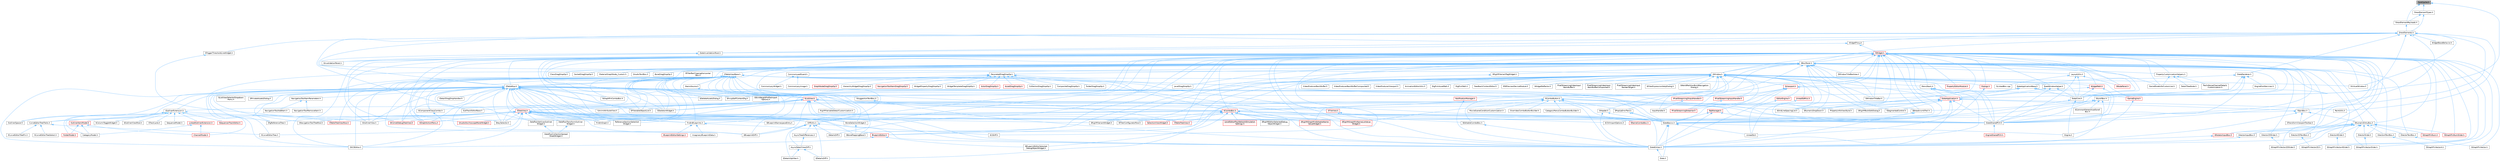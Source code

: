 digraph "FontCache.h"
{
 // INTERACTIVE_SVG=YES
 // LATEX_PDF_SIZE
  bgcolor="transparent";
  edge [fontname=Helvetica,fontsize=10,labelfontname=Helvetica,labelfontsize=10];
  node [fontname=Helvetica,fontsize=10,shape=box,height=0.2,width=0.4];
  Node1 [id="Node000001",label="FontCache.h",height=0.2,width=0.4,color="gray40", fillcolor="grey60", style="filled", fontcolor="black",tooltip=" "];
  Node1 -> Node2 [id="edge1_Node000001_Node000002",dir="back",color="steelblue1",style="solid",tooltip=" "];
  Node2 [id="Node000002",label="DrawElementPayloads.h",height=0.2,width=0.4,color="grey40", fillcolor="white", style="filled",URL="$d9/d97/DrawElementPayloads_8h.html",tooltip=" "];
  Node2 -> Node3 [id="edge2_Node000002_Node000003",dir="back",color="steelblue1",style="solid",tooltip=" "];
  Node3 [id="Node000003",label="DrawElements.h",height=0.2,width=0.4,color="grey40", fillcolor="white", style="filled",URL="$d8/d4c/DrawElements_8h.html",tooltip=" "];
  Node3 -> Node4 [id="edge3_Node000003_Node000004",dir="back",color="steelblue1",style="solid",tooltip=" "];
  Node4 [id="Node000004",label="PaintUtils.h",height=0.2,width=0.4,color="grey40", fillcolor="white", style="filled",URL="$d9/da6/PaintUtils_8h.html",tooltip=" "];
  Node3 -> Node5 [id="edge4_Node000003_Node000005",dir="back",color="steelblue1",style="solid",tooltip=" "];
  Node5 [id="Node000005",label="SBoxPanel.h",height=0.2,width=0.4,color="grey40", fillcolor="white", style="filled",URL="$d8/de6/SBoxPanel_8h.html",tooltip=" "];
  Node5 -> Node6 [id="edge5_Node000005_Node000006",dir="back",color="steelblue1",style="solid",tooltip=" "];
  Node6 [id="Node000006",label="BoneDragDropOp.h",height=0.2,width=0.4,color="grey40", fillcolor="white", style="filled",URL="$d9/dba/BoneDragDropOp_8h.html",tooltip=" "];
  Node5 -> Node7 [id="edge6_Node000005_Node000007",dir="back",color="steelblue1",style="solid",tooltip=" "];
  Node7 [id="Node000007",label="ClassDragDropOp.h",height=0.2,width=0.4,color="grey40", fillcolor="white", style="filled",URL="$d5/d37/ClassDragDropOp_8h.html",tooltip=" "];
  Node5 -> Node8 [id="edge7_Node000005_Node000008",dir="back",color="steelblue1",style="solid",tooltip=" "];
  Node8 [id="Node000008",label="CommonLoadGuard.h",height=0.2,width=0.4,color="grey40", fillcolor="white", style="filled",URL="$d1/da1/CommonLoadGuard_8h.html",tooltip=" "];
  Node8 -> Node9 [id="edge8_Node000008_Node000009",dir="back",color="steelblue1",style="solid",tooltip=" "];
  Node9 [id="Node000009",label="CommonLazyImage.h",height=0.2,width=0.4,color="grey40", fillcolor="white", style="filled",URL="$d2/d74/CommonLazyImage_8h.html",tooltip=" "];
  Node8 -> Node10 [id="edge9_Node000008_Node000010",dir="back",color="steelblue1",style="solid",tooltip=" "];
  Node10 [id="Node000010",label="CommonLazyWidget.h",height=0.2,width=0.4,color="grey40", fillcolor="white", style="filled",URL="$d2/db7/CommonLazyWidget_8h.html",tooltip=" "];
  Node5 -> Node11 [id="edge10_Node000005_Node000011",dir="back",color="steelblue1",style="solid",tooltip=" "];
  Node11 [id="Node000011",label="DecoratedDragDropOp.h",height=0.2,width=0.4,color="grey40", fillcolor="white", style="filled",URL="$d6/d6a/DecoratedDragDropOp_8h.html",tooltip=" "];
  Node11 -> Node12 [id="edge11_Node000011_Node000012",dir="back",color="steelblue1",style="solid",tooltip=" "];
  Node12 [id="Node000012",label="ActorDragDropOp.h",height=0.2,width=0.4,color="red", fillcolor="#FFF0F0", style="filled",URL="$dd/d1a/ActorDragDropOp_8h.html",tooltip=" "];
  Node11 -> Node14 [id="edge12_Node000011_Node000014",dir="back",color="steelblue1",style="solid",tooltip=" "];
  Node14 [id="Node000014",label="AssetDragDropOp.h",height=0.2,width=0.4,color="red", fillcolor="#FFF0F0", style="filled",URL="$df/dda/AssetDragDropOp_8h.html",tooltip=" "];
  Node11 -> Node16 [id="edge13_Node000011_Node000016",dir="back",color="steelblue1",style="solid",tooltip=" "];
  Node16 [id="Node000016",label="CollectionDragDropOp.h",height=0.2,width=0.4,color="grey40", fillcolor="white", style="filled",URL="$d6/d23/CollectionDragDropOp_8h.html",tooltip=" "];
  Node11 -> Node17 [id="edge14_Node000011_Node000017",dir="back",color="steelblue1",style="solid",tooltip=" "];
  Node17 [id="Node000017",label="CompositeDragDropOp.h",height=0.2,width=0.4,color="grey40", fillcolor="white", style="filled",URL="$dd/d84/CompositeDragDropOp_8h.html",tooltip=" "];
  Node11 -> Node18 [id="edge15_Node000011_Node000018",dir="back",color="steelblue1",style="solid",tooltip=" "];
  Node18 [id="Node000018",label="FolderDragDropOp.h",height=0.2,width=0.4,color="grey40", fillcolor="white", style="filled",URL="$d9/d22/FolderDragDropOp_8h.html",tooltip=" "];
  Node11 -> Node19 [id="edge16_Node000011_Node000019",dir="back",color="steelblue1",style="solid",tooltip=" "];
  Node19 [id="Node000019",label="GraphNodeDragDropOp.h",height=0.2,width=0.4,color="red", fillcolor="#FFF0F0", style="filled",URL="$d3/dbf/GraphNodeDragDropOp_8h.html",tooltip=" "];
  Node11 -> Node26 [id="edge17_Node000011_Node000026",dir="back",color="steelblue1",style="solid",tooltip=" "];
  Node26 [id="Node000026",label="HierarchyWidgetDragDropOp.h",height=0.2,width=0.4,color="grey40", fillcolor="white", style="filled",URL="$dd/dee/HierarchyWidgetDragDropOp_8h.html",tooltip=" "];
  Node11 -> Node27 [id="edge18_Node000011_Node000027",dir="back",color="steelblue1",style="solid",tooltip=" "];
  Node27 [id="Node000027",label="LevelDragDropOp.h",height=0.2,width=0.4,color="grey40", fillcolor="white", style="filled",URL="$dc/da5/LevelDragDropOp_8h.html",tooltip=" "];
  Node11 -> Node28 [id="edge19_Node000011_Node000028",dir="back",color="steelblue1",style="solid",tooltip=" "];
  Node28 [id="Node000028",label="NavigationToolItemDragDropOp.h",height=0.2,width=0.4,color="red", fillcolor="#FFF0F0", style="filled",URL="$d5/ddf/NavigationToolItemDragDropOp_8h.html",tooltip=" "];
  Node11 -> Node31 [id="edge20_Node000011_Node000031",dir="back",color="steelblue1",style="solid",tooltip=" "];
  Node31 [id="Node000031",label="WidgetPropertyDragDropOp.h",height=0.2,width=0.4,color="grey40", fillcolor="white", style="filled",URL="$dc/d6e/WidgetPropertyDragDropOp_8h.html",tooltip=" "];
  Node11 -> Node32 [id="edge21_Node000011_Node000032",dir="back",color="steelblue1",style="solid",tooltip=" "];
  Node32 [id="Node000032",label="WidgetTemplateDragDropOp.h",height=0.2,width=0.4,color="grey40", fillcolor="white", style="filled",URL="$dc/d8f/WidgetTemplateDragDropOp_8h.html",tooltip=" "];
  Node5 -> Node33 [id="edge22_Node000005_Node000033",dir="back",color="steelblue1",style="solid",tooltip=" "];
  Node33 [id="Node000033",label="DiffUtils.h",height=0.2,width=0.4,color="grey40", fillcolor="white", style="filled",URL="$d4/d91/DiffUtils_8h.html",tooltip=" "];
  Node33 -> Node34 [id="edge23_Node000033_Node000034",dir="back",color="steelblue1",style="solid",tooltip=" "];
  Node34 [id="Node000034",label="AsyncDetailViewDiff.h",height=0.2,width=0.4,color="grey40", fillcolor="white", style="filled",URL="$dc/d54/AsyncDetailViewDiff_8h.html",tooltip=" "];
  Node34 -> Node35 [id="edge24_Node000034_Node000035",dir="back",color="steelblue1",style="solid",tooltip=" "];
  Node35 [id="Node000035",label="SDetailsDiff.h",height=0.2,width=0.4,color="grey40", fillcolor="white", style="filled",URL="$da/d09/SDetailsDiff_8h.html",tooltip=" "];
  Node34 -> Node36 [id="edge25_Node000034_Node000036",dir="back",color="steelblue1",style="solid",tooltip=" "];
  Node36 [id="Node000036",label="SDetailsSplitter.h",height=0.2,width=0.4,color="grey40", fillcolor="white", style="filled",URL="$d5/de5/SDetailsSplitter_8h.html",tooltip=" "];
  Node33 -> Node37 [id="edge26_Node000033_Node000037",dir="back",color="steelblue1",style="solid",tooltip=" "];
  Node37 [id="Node000037",label="AsyncTreeDifferences.h",height=0.2,width=0.4,color="grey40", fillcolor="white", style="filled",URL="$dd/d63/AsyncTreeDifferences_8h.html",tooltip=" "];
  Node37 -> Node34 [id="edge27_Node000037_Node000034",dir="back",color="steelblue1",style="solid",tooltip=" "];
  Node33 -> Node38 [id="edge28_Node000033_Node000038",dir="back",color="steelblue1",style="solid",tooltip=" "];
  Node38 [id="Node000038",label="DetailsDiff.h",height=0.2,width=0.4,color="grey40", fillcolor="white", style="filled",URL="$de/dfc/DetailsDiff_8h.html",tooltip=" "];
  Node33 -> Node39 [id="edge29_Node000033_Node000039",dir="back",color="steelblue1",style="solid",tooltip=" "];
  Node39 [id="Node000039",label="SBlueprintDiff.h",height=0.2,width=0.4,color="grey40", fillcolor="white", style="filled",URL="$de/d6d/SBlueprintDiff_8h.html",tooltip=" "];
  Node33 -> Node40 [id="edge30_Node000033_Node000040",dir="back",color="steelblue1",style="solid",tooltip=" "];
  Node40 [id="Node000040",label="SCSDiff.h",height=0.2,width=0.4,color="grey40", fillcolor="white", style="filled",URL="$da/dc5/SCSDiff_8h.html",tooltip=" "];
  Node33 -> Node35 [id="edge31_Node000033_Node000035",dir="back",color="steelblue1",style="solid",tooltip=" "];
  Node33 -> Node36 [id="edge32_Node000033_Node000036",dir="back",color="steelblue1",style="solid",tooltip=" "];
  Node5 -> Node41 [id="edge33_Node000005_Node000041",dir="back",color="steelblue1",style="solid",tooltip=" "];
  Node41 [id="Node000041",label="GameModeInfoCustomizer.h",height=0.2,width=0.4,color="grey40", fillcolor="white", style="filled",URL="$d5/df3/GameModeInfoCustomizer_8h.html",tooltip=" "];
  Node5 -> Node42 [id="edge34_Node000005_Node000042",dir="back",color="steelblue1",style="solid",tooltip=" "];
  Node42 [id="Node000042",label="LayoutUtils.h",height=0.2,width=0.4,color="grey40", fillcolor="white", style="filled",URL="$d2/d09/LayoutUtils_8h.html",tooltip=" "];
  Node42 -> Node43 [id="edge35_Node000042_Node000043",dir="back",color="steelblue1",style="solid",tooltip=" "];
  Node43 [id="Node000043",label="SLinkedBox.cpp",height=0.2,width=0.4,color="grey40", fillcolor="white", style="filled",URL="$de/dd2/SLinkedBox_8cpp.html",tooltip=" "];
  Node42 -> Node44 [id="edge36_Node000042_Node000044",dir="back",color="steelblue1",style="solid",tooltip=" "];
  Node44 [id="Node000044",label="SNodePanel.h",height=0.2,width=0.4,color="red", fillcolor="#FFF0F0", style="filled",URL="$da/db1/SNodePanel_8h.html",tooltip=" "];
  Node42 -> Node110 [id="edge37_Node000042_Node000110",dir="back",color="steelblue1",style="solid",tooltip=" "];
  Node110 [id="Node000110",label="SlateCore.h",height=0.2,width=0.4,color="grey40", fillcolor="white", style="filled",URL="$dc/d03/SlateCore_8h.html",tooltip=" "];
  Node110 -> Node111 [id="edge38_Node000110_Node000111",dir="back",color="steelblue1",style="solid",tooltip=" "];
  Node111 [id="Node000111",label="Engine.h",height=0.2,width=0.4,color="grey40", fillcolor="white", style="filled",URL="$d1/d34/Public_2Engine_8h.html",tooltip=" "];
  Node110 -> Node112 [id="edge39_Node000110_Node000112",dir="back",color="steelblue1",style="solid",tooltip=" "];
  Node112 [id="Node000112",label="SlateBasics.h",height=0.2,width=0.4,color="grey40", fillcolor="white", style="filled",URL="$da/d2f/SlateBasics_8h.html",tooltip=" "];
  Node112 -> Node111 [id="edge40_Node000112_Node000111",dir="back",color="steelblue1",style="solid",tooltip=" "];
  Node112 -> Node113 [id="edge41_Node000112_Node000113",dir="back",color="steelblue1",style="solid",tooltip=" "];
  Node113 [id="Node000113",label="Slate.h",height=0.2,width=0.4,color="grey40", fillcolor="white", style="filled",URL="$d2/dc0/Slate_8h.html",tooltip=" "];
  Node112 -> Node114 [id="edge42_Node000112_Node000114",dir="back",color="steelblue1",style="solid",tooltip=" "];
  Node114 [id="Node000114",label="SlateExtras.h",height=0.2,width=0.4,color="grey40", fillcolor="white", style="filled",URL="$d8/dec/SlateExtras_8h.html",tooltip=" "];
  Node114 -> Node113 [id="edge43_Node000114_Node000113",dir="back",color="steelblue1",style="solid",tooltip=" "];
  Node112 -> Node115 [id="edge44_Node000112_Node000115",dir="back",color="steelblue1",style="solid",tooltip=" "];
  Node115 [id="Node000115",label="UnrealEd.h",height=0.2,width=0.4,color="grey40", fillcolor="white", style="filled",URL="$d2/d5f/UnrealEd_8h.html",tooltip=" "];
  Node42 -> Node116 [id="edge45_Node000042_Node000116",dir="back",color="steelblue1",style="solid",tooltip=" "];
  Node116 [id="Node000116",label="SlateSharedPCH.h",height=0.2,width=0.4,color="grey40", fillcolor="white", style="filled",URL="$d1/dfc/SlateSharedPCH_8h.html",tooltip=" "];
  Node116 -> Node117 [id="edge46_Node000116_Node000117",dir="back",color="steelblue1",style="solid",tooltip=" "];
  Node117 [id="Node000117",label="EngineSharedPCH.h",height=0.2,width=0.4,color="red", fillcolor="#FFF0F0", style="filled",URL="$dc/dbb/EngineSharedPCH_8h.html",tooltip=" "];
  Node5 -> Node27 [id="edge47_Node000005_Node000027",dir="back",color="steelblue1",style="solid",tooltip=" "];
  Node5 -> Node119 [id="edge48_Node000005_Node000119",dir="back",color="steelblue1",style="solid",tooltip=" "];
  Node119 [id="Node000119",label="MaterialGraphNode_Custom.h",height=0.2,width=0.4,color="grey40", fillcolor="white", style="filled",URL="$d5/d6c/MaterialGraphNode__Custom_8h.html",tooltip=" "];
  Node5 -> Node120 [id="edge49_Node000005_Node000120",dir="back",color="steelblue1",style="solid",tooltip=" "];
  Node120 [id="Node000120",label="PropertyCustomizationHelpers.h",height=0.2,width=0.4,color="grey40", fillcolor="white", style="filled",URL="$d7/dd0/PropertyCustomizationHelpers_8h.html",tooltip=" "];
  Node120 -> Node121 [id="edge50_Node000120_Node000121",dir="back",color="steelblue1",style="solid",tooltip=" "];
  Node121 [id="Node000121",label="DetailTreeNode.h",height=0.2,width=0.4,color="grey40", fillcolor="white", style="filled",URL="$d8/d32/DetailTreeNode_8h.html",tooltip=" "];
  Node120 -> Node41 [id="edge51_Node000120_Node000041",dir="back",color="steelblue1",style="solid",tooltip=" "];
  Node120 -> Node122 [id="edge52_Node000120_Node000122",dir="back",color="steelblue1",style="solid",tooltip=" "];
  Node122 [id="Node000122",label="PerlinNoiseChannelDetails\lCustomization.h",height=0.2,width=0.4,color="grey40", fillcolor="white", style="filled",URL="$d6/df3/PerlinNoiseChannelDetailsCustomization_8h.html",tooltip=" "];
  Node5 -> Node123 [id="edge53_Node000005_Node000123",dir="back",color="steelblue1",style="solid",tooltip=" "];
  Node123 [id="Node000123",label="SAudioTextBox.h",height=0.2,width=0.4,color="grey40", fillcolor="white", style="filled",URL="$da/da3/SAudioTextBox_8h.html",tooltip=" "];
  Node5 -> Node124 [id="edge54_Node000005_Node000124",dir="back",color="steelblue1",style="solid",tooltip=" "];
  Node124 [id="Node000124",label="SBreadcrumbTrail.h",height=0.2,width=0.4,color="grey40", fillcolor="white", style="filled",URL="$d4/de2/SBreadcrumbTrail_8h.html",tooltip=" "];
  Node124 -> Node125 [id="edge55_Node000124_Node000125",dir="back",color="steelblue1",style="solid",tooltip=" "];
  Node125 [id="Node000125",label="STableTreeView.h",height=0.2,width=0.4,color="red", fillcolor="#FFF0F0", style="filled",URL="$dd/d46/STableTreeView_8h.html",tooltip=" "];
  Node124 -> Node114 [id="edge56_Node000124_Node000114",dir="back",color="steelblue1",style="solid",tooltip=" "];
  Node5 -> Node128 [id="edge57_Node000005_Node000128",dir="back",color="steelblue1",style="solid",tooltip=" "];
  Node128 [id="Node000128",label="SComboButton.h",height=0.2,width=0.4,color="grey40", fillcolor="white", style="filled",URL="$dc/d43/SComboButton_8h.html",tooltip=" "];
  Node128 -> Node129 [id="edge58_Node000128_Node000129",dir="back",color="steelblue1",style="solid",tooltip=" "];
  Node129 [id="Node000129",label="CategoryMenuComboButtonBuilder.h",height=0.2,width=0.4,color="grey40", fillcolor="white", style="filled",URL="$df/d7b/CategoryMenuComboButtonBuilder_8h.html",tooltip=" "];
  Node128 -> Node130 [id="edge59_Node000128_Node000130",dir="back",color="steelblue1",style="solid",tooltip=" "];
  Node130 [id="Node000130",label="MovieSceneConditionCustomization.h",height=0.2,width=0.4,color="grey40", fillcolor="white", style="filled",URL="$db/d7d/MovieSceneConditionCustomization_8h.html",tooltip=" "];
  Node128 -> Node131 [id="edge60_Node000128_Node000131",dir="back",color="steelblue1",style="solid",tooltip=" "];
  Node131 [id="Node000131",label="OverridesComboButtonBuilder.h",height=0.2,width=0.4,color="grey40", fillcolor="white", style="filled",URL="$d5/dac/OverridesComboButtonBuilder_8h.html",tooltip=" "];
  Node128 -> Node132 [id="edge61_Node000128_Node000132",dir="back",color="steelblue1",style="solid",tooltip=" "];
  Node132 [id="Node000132",label="SBoneMappingBase.h",height=0.2,width=0.4,color="grey40", fillcolor="white", style="filled",URL="$d7/d49/SBoneMappingBase_8h.html",tooltip=" "];
  Node128 -> Node133 [id="edge62_Node000128_Node000133",dir="back",color="steelblue1",style="solid",tooltip=" "];
  Node133 [id="Node000133",label="SComboBox.h",height=0.2,width=0.4,color="red", fillcolor="#FFF0F0", style="filled",URL="$d2/dd5/SComboBox_8h.html",tooltip=" "];
  Node133 -> Node134 [id="edge63_Node000133_Node000134",dir="back",color="steelblue1",style="solid",tooltip=" "];
  Node134 [id="Node000134",label="DataflowTransformOutliner\lWidget.h",height=0.2,width=0.4,color="grey40", fillcolor="white", style="filled",URL="$d8/df9/DataflowTransformOutlinerWidget_8h.html",tooltip=" "];
  Node134 -> Node135 [id="edge64_Node000134_Node000135",dir="back",color="steelblue1",style="solid",tooltip=" "];
  Node135 [id="Node000135",label="DataflowCollectionSpread\lSheetWidget.h",height=0.2,width=0.4,color="grey40", fillcolor="white", style="filled",URL="$da/da3/DataflowCollectionSpreadSheetWidget_8h.html",tooltip=" "];
  Node133 -> Node136 [id="edge65_Node000133_Node000136",dir="back",color="steelblue1",style="solid",tooltip=" "];
  Node136 [id="Node000136",label="DataflowVerticesOutliner\lWidget.h",height=0.2,width=0.4,color="grey40", fillcolor="white", style="filled",URL="$dd/deb/DataflowVerticesOutlinerWidget_8h.html",tooltip=" "];
  Node136 -> Node135 [id="edge66_Node000136_Node000135",dir="back",color="steelblue1",style="solid",tooltip=" "];
  Node133 -> Node137 [id="edge67_Node000133_Node000137",dir="back",color="steelblue1",style="solid",tooltip=" "];
  Node137 [id="Node000137",label="LevelEditorPlayNetworkEmulation\lSettings.h",height=0.2,width=0.4,color="red", fillcolor="#FFF0F0", style="filled",URL="$d4/d35/LevelEditorPlayNetworkEmulationSettings_8h.html",tooltip=" "];
  Node133 -> Node139 [id="edge68_Node000133_Node000139",dir="back",color="steelblue1",style="solid",tooltip=" "];
  Node139 [id="Node000139",label="SAudioOscilloscopePanelWidget.h",height=0.2,width=0.4,color="red", fillcolor="#FFF0F0", style="filled",URL="$db/d7e/SAudioOscilloscopePanelWidget_8h.html",tooltip=" "];
  Node133 -> Node142 [id="edge69_Node000133_Node000142",dir="back",color="steelblue1",style="solid",tooltip=" "];
  Node142 [id="Node000142",label="SBlueprintEditorSelected\lDebugObjectWidget.h",height=0.2,width=0.4,color="grey40", fillcolor="white", style="filled",URL="$de/d6c/SBlueprintEditorSelectedDebugObjectWidget_8h.html",tooltip=" "];
  Node133 -> Node143 [id="edge70_Node000133_Node000143",dir="back",color="steelblue1",style="solid",tooltip=" "];
  Node143 [id="Node000143",label="SCSVImportOptions.h",height=0.2,width=0.4,color="grey40", fillcolor="white", style="filled",URL="$d7/dfe/SCSVImportOptions_8h.html",tooltip=" "];
  Node133 -> Node144 [id="edge71_Node000133_Node000144",dir="back",color="steelblue1",style="solid",tooltip=" "];
  Node144 [id="Node000144",label="SEditableComboBox.h",height=0.2,width=0.4,color="grey40", fillcolor="white", style="filled",URL="$d0/d8c/SEditableComboBox_8h.html",tooltip=" "];
  Node144 -> Node114 [id="edge72_Node000144_Node000114",dir="back",color="steelblue1",style="solid",tooltip=" "];
  Node133 -> Node145 [id="edge73_Node000133_Node000145",dir="back",color="steelblue1",style="solid",tooltip=" "];
  Node145 [id="Node000145",label="SFilterConfiguratorRow.h",height=0.2,width=0.4,color="grey40", fillcolor="white", style="filled",URL="$d2/d18/SFilterConfiguratorRow_8h.html",tooltip=" "];
  Node133 -> Node146 [id="edge74_Node000133_Node000146",dir="back",color="steelblue1",style="solid",tooltip=" "];
  Node146 [id="Node000146",label="SNameComboBox.h",height=0.2,width=0.4,color="red", fillcolor="#FFF0F0", style="filled",URL="$d8/d4b/SNameComboBox_8h.html",tooltip=" "];
  Node133 -> Node25 [id="edge75_Node000133_Node000025",dir="back",color="steelblue1",style="solid",tooltip=" "];
  Node25 [id="Node000025",label="SRigVMEditorSelectedDebug\lObjectWidget.h",height=0.2,width=0.4,color="grey40", fillcolor="white", style="filled",URL="$d9/dcd/SRigVMEditorSelectedDebugObjectWidget_8h.html",tooltip=" "];
  Node133 -> Node147 [id="edge76_Node000133_Node000147",dir="back",color="steelblue1",style="solid",tooltip=" "];
  Node147 [id="Node000147",label="SRigVMGraphPinEditableName\lValueWidget.h",height=0.2,width=0.4,color="red", fillcolor="#FFF0F0", style="filled",URL="$da/d0c/SRigVMGraphPinEditableNameValueWidget_8h.html",tooltip=" "];
  Node133 -> Node148 [id="edge77_Node000133_Node000148",dir="back",color="steelblue1",style="solid",tooltip=" "];
  Node148 [id="Node000148",label="SRigVMGraphPinNameListValue\lWidget.h",height=0.2,width=0.4,color="red", fillcolor="#FFF0F0", style="filled",URL="$dc/dac/SRigVMGraphPinNameListValueWidget_8h.html",tooltip=" "];
  Node133 -> Node125 [id="edge78_Node000133_Node000125",dir="back",color="steelblue1",style="solid",tooltip=" "];
  Node133 -> Node153 [id="edge79_Node000133_Node000153",dir="back",color="steelblue1",style="solid",tooltip=" "];
  Node153 [id="Node000153",label="SelectionViewWidget.h",height=0.2,width=0.4,color="red", fillcolor="#FFF0F0", style="filled",URL="$dc/db5/SelectionViewWidget_8h.html",tooltip=" "];
  Node133 -> Node112 [id="edge80_Node000133_Node000112",dir="back",color="steelblue1",style="solid",tooltip=" "];
  Node133 -> Node114 [id="edge81_Node000133_Node000114",dir="back",color="steelblue1",style="solid",tooltip=" "];
  Node133 -> Node116 [id="edge82_Node000133_Node000116",dir="back",color="steelblue1",style="solid",tooltip=" "];
  Node128 -> Node160 [id="edge83_Node000128_Node000160",dir="back",color="steelblue1",style="solid",tooltip=" "];
  Node160 [id="Node000160",label="SComponentClassCombo.h",height=0.2,width=0.4,color="grey40", fillcolor="white", style="filled",URL="$dc/df2/SComponentClassCombo_8h.html",tooltip=" "];
  Node160 -> Node161 [id="edge84_Node000160_Node000161",dir="back",color="steelblue1",style="solid",tooltip=" "];
  Node161 [id="Node000161",label="SSCSEditor.h",height=0.2,width=0.4,color="grey40", fillcolor="white", style="filled",URL="$d0/d2e/SSCSEditor_8h.html",tooltip=" "];
  Node128 -> Node162 [id="edge85_Node000128_Node000162",dir="back",color="steelblue1",style="solid",tooltip=" "];
  Node162 [id="Node000162",label="SGridLineSpacingList.h",height=0.2,width=0.4,color="grey40", fillcolor="white", style="filled",URL="$db/d48/SGridLineSpacingList_8h.html",tooltip=" "];
  Node128 -> Node163 [id="edge86_Node000128_Node000163",dir="back",color="steelblue1",style="solid",tooltip=" "];
  Node163 [id="Node000163",label="SNumericDropDown.h",height=0.2,width=0.4,color="grey40", fillcolor="white", style="filled",URL="$d3/d12/SNumericDropDown_8h.html",tooltip=" "];
  Node128 -> Node164 [id="edge87_Node000128_Node000164",dir="back",color="steelblue1",style="solid",tooltip=" "];
  Node164 [id="Node000164",label="SPopUpErrorText.h",height=0.2,width=0.4,color="grey40", fillcolor="white", style="filled",URL="$d7/d15/SPopUpErrorText_8h.html",tooltip=" "];
  Node164 -> Node112 [id="edge88_Node000164_Node000112",dir="back",color="steelblue1",style="solid",tooltip=" "];
  Node164 -> Node114 [id="edge89_Node000164_Node000114",dir="back",color="steelblue1",style="solid",tooltip=" "];
  Node128 -> Node147 [id="edge90_Node000128_Node000147",dir="back",color="steelblue1",style="solid",tooltip=" "];
  Node128 -> Node148 [id="edge91_Node000128_Node000148",dir="back",color="steelblue1",style="solid",tooltip=" "];
  Node128 -> Node112 [id="edge92_Node000128_Node000112",dir="back",color="steelblue1",style="solid",tooltip=" "];
  Node128 -> Node114 [id="edge93_Node000128_Node000114",dir="back",color="steelblue1",style="solid",tooltip=" "];
  Node128 -> Node116 [id="edge94_Node000128_Node000116",dir="back",color="steelblue1",style="solid",tooltip=" "];
  Node5 -> Node144 [id="edge95_Node000005_Node000144",dir="back",color="steelblue1",style="solid",tooltip=" "];
  Node5 -> Node165 [id="edge96_Node000005_Node000165",dir="back",color="steelblue1",style="solid",tooltip=" "];
  Node165 [id="Node000165",label="SFilterBarClippingHorizontal\lBox.h",height=0.2,width=0.4,color="grey40", fillcolor="white", style="filled",URL="$dd/d94/SFilterBarClippingHorizontalBox_8h.html",tooltip=" "];
  Node5 -> Node162 [id="edge97_Node000005_Node000162",dir="back",color="steelblue1",style="solid",tooltip=" "];
  Node5 -> Node166 [id="edge98_Node000005_Node000166",dir="back",color="steelblue1",style="solid",tooltip=" "];
  Node166 [id="Node000166",label="SHeader.h",height=0.2,width=0.4,color="grey40", fillcolor="white", style="filled",URL="$de/d21/SHeader_8h.html",tooltip=" "];
  Node166 -> Node112 [id="edge99_Node000166_Node000112",dir="back",color="steelblue1",style="solid",tooltip=" "];
  Node166 -> Node114 [id="edge100_Node000166_Node000114",dir="back",color="steelblue1",style="solid",tooltip=" "];
  Node5 -> Node163 [id="edge101_Node000005_Node000163",dir="back",color="steelblue1",style="solid",tooltip=" "];
  Node5 -> Node167 [id="edge102_Node000005_Node000167",dir="back",color="steelblue1",style="solid",tooltip=" "];
  Node167 [id="Node000167",label="SNumericEntryBox.h",height=0.2,width=0.4,color="grey40", fillcolor="white", style="filled",URL="$d8/d1a/SNumericEntryBox_8h.html",tooltip=" "];
  Node167 -> Node82 [id="edge103_Node000167_Node000082",dir="back",color="steelblue1",style="solid",tooltip=" "];
  Node82 [id="Node000082",label="SGraphPinNum.h",height=0.2,width=0.4,color="red", fillcolor="#FFF0F0", style="filled",URL="$d7/da4/SGraphPinNum_8h.html",tooltip=" "];
  Node167 -> Node84 [id="edge104_Node000167_Node000084",dir="back",color="steelblue1",style="solid",tooltip=" "];
  Node84 [id="Node000084",label="SGraphPinNumSlider.h",height=0.2,width=0.4,color="red", fillcolor="#FFF0F0", style="filled",URL="$d5/d00/SGraphPinNumSlider_8h.html",tooltip=" "];
  Node167 -> Node92 [id="edge105_Node000167_Node000092",dir="back",color="steelblue1",style="solid",tooltip=" "];
  Node92 [id="Node000092",label="SGraphPinVector2DSlider.h",height=0.2,width=0.4,color="grey40", fillcolor="white", style="filled",URL="$d7/d05/SGraphPinVector2DSlider_8h.html",tooltip=" "];
  Node167 -> Node95 [id="edge106_Node000167_Node000095",dir="back",color="steelblue1",style="solid",tooltip=" "];
  Node95 [id="Node000095",label="SGraphPinVectorSlider.h",height=0.2,width=0.4,color="grey40", fillcolor="white", style="filled",URL="$dc/d38/SGraphPinVectorSlider_8h.html",tooltip=" "];
  Node167 -> Node168 [id="edge107_Node000167_Node000168",dir="back",color="steelblue1",style="solid",tooltip=" "];
  Node168 [id="Node000168",label="SRotatorInputBox.h",height=0.2,width=0.4,color="red", fillcolor="#FFF0F0", style="filled",URL="$de/dd2/SRotatorInputBox_8h.html",tooltip=" "];
  Node168 -> Node114 [id="edge108_Node000168_Node000114",dir="back",color="steelblue1",style="solid",tooltip=" "];
  Node167 -> Node169 [id="edge109_Node000167_Node000169",dir="back",color="steelblue1",style="solid",tooltip=" "];
  Node169 [id="Node000169",label="SVector2DSlider.h",height=0.2,width=0.4,color="grey40", fillcolor="white", style="filled",URL="$de/d67/SVector2DSlider_8h.html",tooltip=" "];
  Node169 -> Node92 [id="edge110_Node000169_Node000092",dir="back",color="steelblue1",style="solid",tooltip=" "];
  Node167 -> Node170 [id="edge111_Node000167_Node000170",dir="back",color="steelblue1",style="solid",tooltip=" "];
  Node170 [id="Node000170",label="SVector2DTextBox.h",height=0.2,width=0.4,color="grey40", fillcolor="white", style="filled",URL="$d6/d71/SVector2DTextBox_8h.html",tooltip=" "];
  Node170 -> Node91 [id="edge112_Node000170_Node000091",dir="back",color="steelblue1",style="solid",tooltip=" "];
  Node91 [id="Node000091",label="SGraphPinVector2D.h",height=0.2,width=0.4,color="grey40", fillcolor="white", style="filled",URL="$d7/d67/SGraphPinVector2D_8h.html",tooltip=" "];
  Node167 -> Node171 [id="edge113_Node000167_Node000171",dir="back",color="steelblue1",style="solid",tooltip=" "];
  Node171 [id="Node000171",label="SVector4Slider.h",height=0.2,width=0.4,color="grey40", fillcolor="white", style="filled",URL="$d4/dec/SVector4Slider_8h.html",tooltip=" "];
  Node171 -> Node94 [id="edge114_Node000171_Node000094",dir="back",color="steelblue1",style="solid",tooltip=" "];
  Node94 [id="Node000094",label="SGraphPinVector4Slider.h",height=0.2,width=0.4,color="grey40", fillcolor="white", style="filled",URL="$d9/db8/SGraphPinVector4Slider_8h.html",tooltip=" "];
  Node167 -> Node172 [id="edge115_Node000167_Node000172",dir="back",color="steelblue1",style="solid",tooltip=" "];
  Node172 [id="Node000172",label="SVector4TextBox.h",height=0.2,width=0.4,color="grey40", fillcolor="white", style="filled",URL="$dd/da4/SVector4TextBox_8h.html",tooltip=" "];
  Node172 -> Node93 [id="edge116_Node000172_Node000093",dir="back",color="steelblue1",style="solid",tooltip=" "];
  Node93 [id="Node000093",label="SGraphPinVector4.h",height=0.2,width=0.4,color="grey40", fillcolor="white", style="filled",URL="$d4/d94/SGraphPinVector4_8h.html",tooltip=" "];
  Node167 -> Node173 [id="edge117_Node000167_Node000173",dir="back",color="steelblue1",style="solid",tooltip=" "];
  Node173 [id="Node000173",label="SVectorInputBox.h",height=0.2,width=0.4,color="grey40", fillcolor="white", style="filled",URL="$df/d44/SVectorInputBox_8h.html",tooltip=" "];
  Node173 -> Node114 [id="edge118_Node000173_Node000114",dir="back",color="steelblue1",style="solid",tooltip=" "];
  Node167 -> Node174 [id="edge119_Node000167_Node000174",dir="back",color="steelblue1",style="solid",tooltip=" "];
  Node174 [id="Node000174",label="SVectorSlider.h",height=0.2,width=0.4,color="grey40", fillcolor="white", style="filled",URL="$d2/db5/SVectorSlider_8h.html",tooltip=" "];
  Node174 -> Node95 [id="edge120_Node000174_Node000095",dir="back",color="steelblue1",style="solid",tooltip=" "];
  Node167 -> Node175 [id="edge121_Node000167_Node000175",dir="back",color="steelblue1",style="solid",tooltip=" "];
  Node175 [id="Node000175",label="SVectorTextBox.h",height=0.2,width=0.4,color="grey40", fillcolor="white", style="filled",URL="$df/db8/SVectorTextBox_8h.html",tooltip=" "];
  Node175 -> Node90 [id="edge122_Node000175_Node000090",dir="back",color="steelblue1",style="solid",tooltip=" "];
  Node90 [id="Node000090",label="SGraphPinVector.h",height=0.2,width=0.4,color="grey40", fillcolor="white", style="filled",URL="$d8/de7/SGraphPinVector_8h.html",tooltip=" "];
  Node167 -> Node114 [id="edge123_Node000167_Node000114",dir="back",color="steelblue1",style="solid",tooltip=" "];
  Node5 -> Node176 [id="edge124_Node000005_Node000176",dir="back",color="steelblue1",style="solid",tooltip=" "];
  Node176 [id="Node000176",label="SRigVMVariantTagWidget.h",height=0.2,width=0.4,color="grey40", fillcolor="white", style="filled",URL="$d4/d38/SRigVMVariantTagWidget_8h.html",tooltip=" "];
  Node176 -> Node177 [id="edge125_Node000176_Node000177",dir="back",color="steelblue1",style="solid",tooltip=" "];
  Node177 [id="Node000177",label="SRigVMVariantWidget.h",height=0.2,width=0.4,color="grey40", fillcolor="white", style="filled",URL="$d5/d61/SRigVMVariantWidget_8h.html",tooltip=" "];
  Node5 -> Node177 [id="edge126_Node000005_Node000177",dir="back",color="steelblue1",style="solid",tooltip=" "];
  Node5 -> Node161 [id="edge127_Node000005_Node000161",dir="back",color="steelblue1",style="solid",tooltip=" "];
  Node5 -> Node178 [id="edge128_Node000005_Node000178",dir="back",color="steelblue1",style="solid",tooltip=" "];
  Node178 [id="Node000178",label="SScrollBox.h",height=0.2,width=0.4,color="grey40", fillcolor="white", style="filled",URL="$d3/da2/SScrollBox_8h.html",tooltip=" "];
  Node178 -> Node124 [id="edge129_Node000178_Node000124",dir="back",color="steelblue1",style="solid",tooltip=" "];
  Node178 -> Node179 [id="edge130_Node000178_Node000179",dir="back",color="steelblue1",style="solid",tooltip=" "];
  Node179 [id="Node000179",label="SCommonHierarchicalScroll\lBox.h",height=0.2,width=0.4,color="grey40", fillcolor="white", style="filled",URL="$d8/dd5/SCommonHierarchicalScrollBox_8h.html",tooltip=" "];
  Node178 -> Node112 [id="edge131_Node000178_Node000112",dir="back",color="steelblue1",style="solid",tooltip=" "];
  Node178 -> Node114 [id="edge132_Node000178_Node000114",dir="back",color="steelblue1",style="solid",tooltip=" "];
  Node178 -> Node116 [id="edge133_Node000178_Node000116",dir="back",color="steelblue1",style="solid",tooltip=" "];
  Node5 -> Node180 [id="edge134_Node000005_Node000180",dir="back",color="steelblue1",style="solid",tooltip=" "];
  Node180 [id="Node000180",label="SSegmentedControl.h",height=0.2,width=0.4,color="grey40", fillcolor="white", style="filled",URL="$d3/d4f/SSegmentedControl_8h.html",tooltip=" "];
  Node5 -> Node181 [id="edge135_Node000005_Node000181",dir="back",color="steelblue1",style="solid",tooltip=" "];
  Node181 [id="Node000181",label="SSkeletonWidget.h",height=0.2,width=0.4,color="grey40", fillcolor="white", style="filled",URL="$dd/da7/SSkeletonWidget_8h.html",tooltip=" "];
  Node5 -> Node182 [id="edge136_Node000005_Node000182",dir="back",color="steelblue1",style="solid",tooltip=" "];
  Node182 [id="Node000182",label="SSpinBox.h",height=0.2,width=0.4,color="grey40", fillcolor="white", style="filled",URL="$d5/da5/SSpinBox_8h.html",tooltip=" "];
  Node182 -> Node167 [id="edge137_Node000182_Node000167",dir="back",color="steelblue1",style="solid",tooltip=" "];
  Node182 -> Node183 [id="edge138_Node000182_Node000183",dir="back",color="steelblue1",style="solid",tooltip=" "];
  Node183 [id="Node000183",label="STransformViewportToolbar.h",height=0.2,width=0.4,color="grey40", fillcolor="white", style="filled",URL="$d8/da8/STransformViewportToolbar_8h.html",tooltip=" "];
  Node182 -> Node112 [id="edge139_Node000182_Node000112",dir="back",color="steelblue1",style="solid",tooltip=" "];
  Node182 -> Node114 [id="edge140_Node000182_Node000114",dir="back",color="steelblue1",style="solid",tooltip=" "];
  Node5 -> Node184 [id="edge141_Node000005_Node000184",dir="back",color="steelblue1",style="solid",tooltip=" "];
  Node184 [id="Node000184",label="STableRow.h",height=0.2,width=0.4,color="grey40", fillcolor="white", style="filled",URL="$d8/d43/STableRow_8h.html",tooltip=" "];
  Node184 -> Node185 [id="edge142_Node000184_Node000185",dir="back",color="steelblue1",style="solid",tooltip=" "];
  Node185 [id="Node000185",label="BoneSelectionWidget.h",height=0.2,width=0.4,color="grey40", fillcolor="white", style="filled",URL="$d4/dd3/BoneSelectionWidget_8h.html",tooltip=" "];
  Node185 -> Node132 [id="edge143_Node000185_Node000132",dir="back",color="steelblue1",style="solid",tooltip=" "];
  Node184 -> Node186 [id="edge144_Node000184_Node000186",dir="back",color="steelblue1",style="solid",tooltip=" "];
  Node186 [id="Node000186",label="CurveEditorTreeTraits.h",height=0.2,width=0.4,color="grey40", fillcolor="white", style="filled",URL="$d4/d4a/CurveEditorTreeTraits_8h.html",tooltip=" "];
  Node186 -> Node187 [id="edge145_Node000186_Node000187",dir="back",color="steelblue1",style="solid",tooltip=" "];
  Node187 [id="Node000187",label="SCurveEditorTree.h",height=0.2,width=0.4,color="grey40", fillcolor="white", style="filled",URL="$da/da4/SCurveEditorTree_8h.html",tooltip=" "];
  Node186 -> Node188 [id="edge146_Node000186_Node000188",dir="back",color="steelblue1",style="solid",tooltip=" "];
  Node188 [id="Node000188",label="SCurveEditorTreePin.h",height=0.2,width=0.4,color="grey40", fillcolor="white", style="filled",URL="$db/d44/SCurveEditorTreePin_8h.html",tooltip=" "];
  Node186 -> Node189 [id="edge147_Node000186_Node000189",dir="back",color="steelblue1",style="solid",tooltip=" "];
  Node189 [id="Node000189",label="SCurveEditorTreeSelect.h",height=0.2,width=0.4,color="grey40", fillcolor="white", style="filled",URL="$d9/d58/SCurveEditorTreeSelect_8h.html",tooltip=" "];
  Node184 -> Node134 [id="edge148_Node000184_Node000134",dir="back",color="steelblue1",style="solid",tooltip=" "];
  Node184 -> Node136 [id="edge149_Node000184_Node000136",dir="back",color="steelblue1",style="solid",tooltip=" "];
  Node184 -> Node190 [id="edge150_Node000184_Node000190",dir="back",color="steelblue1",style="solid",tooltip=" "];
  Node190 [id="Node000190",label="DlgReferenceTree.h",height=0.2,width=0.4,color="grey40", fillcolor="white", style="filled",URL="$db/dd3/DlgReferenceTree_8h.html",tooltip=" "];
  Node184 -> Node191 [id="edge151_Node000184_Node000191",dir="back",color="steelblue1",style="solid",tooltip=" "];
  Node191 [id="Node000191",label="FindInBlueprints.h",height=0.2,width=0.4,color="grey40", fillcolor="white", style="filled",URL="$d0/d27/FindInBlueprints_8h.html",tooltip=" "];
  Node191 -> Node192 [id="edge152_Node000191_Node000192",dir="back",color="steelblue1",style="solid",tooltip=" "];
  Node192 [id="Node000192",label="BlueprintEditor.h",height=0.2,width=0.4,color="red", fillcolor="#FFF0F0", style="filled",URL="$df/d7d/BlueprintEditor_8h.html",tooltip=" "];
  Node192 -> Node142 [id="edge153_Node000192_Node000142",dir="back",color="steelblue1",style="solid",tooltip=" "];
  Node192 -> Node161 [id="edge154_Node000192_Node000161",dir="back",color="steelblue1",style="solid",tooltip=" "];
  Node191 -> Node202 [id="edge155_Node000191_Node000202",dir="back",color="steelblue1",style="solid",tooltip=" "];
  Node202 [id="Node000202",label="BlueprintEditorSettings.h",height=0.2,width=0.4,color="red", fillcolor="#FFF0F0", style="filled",URL="$d4/dbc/BlueprintEditorSettings_8h.html",tooltip=" "];
  Node191 -> Node204 [id="edge156_Node000191_Node000204",dir="back",color="steelblue1",style="solid",tooltip=" "];
  Node204 [id="Node000204",label="ImaginaryBlueprintData.h",height=0.2,width=0.4,color="grey40", fillcolor="white", style="filled",URL="$d9/d16/ImaginaryBlueprintData_8h.html",tooltip=" "];
  Node184 -> Node205 [id="edge157_Node000184_Node000205",dir="back",color="steelblue1",style="solid",tooltip=" "];
  Node205 [id="Node000205",label="FindInGraph.h",height=0.2,width=0.4,color="grey40", fillcolor="white", style="filled",URL="$de/d36/FindInGraph_8h.html",tooltip=" "];
  Node184 -> Node206 [id="edge158_Node000184_Node000206",dir="back",color="steelblue1",style="solid",tooltip=" "];
  Node206 [id="Node000206",label="IDetailDragDropHandler.h",height=0.2,width=0.4,color="grey40", fillcolor="white", style="filled",URL="$dd/d80/IDetailDragDropHandler_8h.html",tooltip=" "];
  Node184 -> Node207 [id="edge159_Node000184_Node000207",dir="back",color="steelblue1",style="solid",tooltip=" "];
  Node207 [id="Node000207",label="IOutlinerExtension.h",height=0.2,width=0.4,color="grey40", fillcolor="white", style="filled",URL="$db/d1a/IOutlinerExtension_8h.html",tooltip=" "];
  Node207 -> Node208 [id="edge160_Node000207_Node000208",dir="back",color="steelblue1",style="solid",tooltip=" "];
  Node208 [id="Node000208",label="CategoryModel.h",height=0.2,width=0.4,color="grey40", fillcolor="white", style="filled",URL="$db/dfe/CategoryModel_8h.html",tooltip=" "];
  Node207 -> Node209 [id="edge161_Node000207_Node000209",dir="back",color="steelblue1",style="solid",tooltip=" "];
  Node209 [id="Node000209",label="ChannelModel.h",height=0.2,width=0.4,color="red", fillcolor="#FFF0F0", style="filled",URL="$de/d30/ChannelModel_8h.html",tooltip=" "];
  Node207 -> Node211 [id="edge162_Node000207_Node000211",dir="back",color="steelblue1",style="solid",tooltip=" "];
  Node211 [id="Node000211",label="FolderModel.h",height=0.2,width=0.4,color="red", fillcolor="#FFF0F0", style="filled",URL="$d4/d1d/FolderModel_8h.html",tooltip=" "];
  Node207 -> Node213 [id="edge163_Node000207_Node000213",dir="back",color="steelblue1",style="solid",tooltip=" "];
  Node213 [id="Node000213",label="ISequencerTrackEditor.h",height=0.2,width=0.4,color="red", fillcolor="#FFF0F0", style="filled",URL="$df/dca/ISequencerTrackEditor_8h.html",tooltip=" "];
  Node207 -> Node244 [id="edge164_Node000207_Node000244",dir="back",color="steelblue1",style="solid",tooltip=" "];
  Node244 [id="Node000244",label="LinkedOutlinerExtension.h",height=0.2,width=0.4,color="red", fillcolor="#FFF0F0", style="filled",URL="$da/d0f/LinkedOutlinerExtension_8h.html",tooltip=" "];
  Node244 -> Node208 [id="edge165_Node000244_Node000208",dir="back",color="steelblue1",style="solid",tooltip=" "];
  Node244 -> Node209 [id="edge166_Node000244_Node000209",dir="back",color="steelblue1",style="solid",tooltip=" "];
  Node207 -> Node258 [id="edge167_Node000207_Node000258",dir="back",color="steelblue1",style="solid",tooltip=" "];
  Node258 [id="Node000258",label="OutlinerItemModel.h",height=0.2,width=0.4,color="red", fillcolor="#FFF0F0", style="filled",URL="$da/dbf/OutlinerItemModel_8h.html",tooltip=" "];
  Node258 -> Node208 [id="edge168_Node000258_Node000208",dir="back",color="steelblue1",style="solid",tooltip=" "];
  Node258 -> Node209 [id="edge169_Node000258_Node000209",dir="back",color="steelblue1",style="solid",tooltip=" "];
  Node258 -> Node211 [id="edge170_Node000258_Node000211",dir="back",color="steelblue1",style="solid",tooltip=" "];
  Node207 -> Node260 [id="edge171_Node000207_Node000260",dir="back",color="steelblue1",style="solid",tooltip=" "];
  Node260 [id="Node000260",label="OutlinerSpacer.h",height=0.2,width=0.4,color="grey40", fillcolor="white", style="filled",URL="$dd/d3e/OutlinerSpacer_8h.html",tooltip=" "];
  Node207 -> Node261 [id="edge172_Node000207_Node000261",dir="back",color="steelblue1",style="solid",tooltip=" "];
  Node261 [id="Node000261",label="SColumnToggleWidget.h",height=0.2,width=0.4,color="grey40", fillcolor="white", style="filled",URL="$de/d8d/SColumnToggleWidget_8h.html",tooltip=" "];
  Node207 -> Node262 [id="edge173_Node000207_Node000262",dir="back",color="steelblue1",style="solid",tooltip=" "];
  Node262 [id="Node000262",label="SOutlinerView.h",height=0.2,width=0.4,color="grey40", fillcolor="white", style="filled",URL="$d5/de1/SOutlinerView_8h.html",tooltip=" "];
  Node207 -> Node263 [id="edge174_Node000207_Node000263",dir="back",color="steelblue1",style="solid",tooltip=" "];
  Node263 [id="Node000263",label="SOutlinerViewRow.h",height=0.2,width=0.4,color="grey40", fillcolor="white", style="filled",URL="$db/de3/SOutlinerViewRow_8h.html",tooltip=" "];
  Node207 -> Node264 [id="edge175_Node000207_Node000264",dir="back",color="steelblue1",style="solid",tooltip=" "];
  Node264 [id="Node000264",label="STrackLane.h",height=0.2,width=0.4,color="grey40", fillcolor="white", style="filled",URL="$d2/d8f/STrackLane_8h.html",tooltip=" "];
  Node207 -> Node265 [id="edge176_Node000207_Node000265",dir="back",color="steelblue1",style="solid",tooltip=" "];
  Node265 [id="Node000265",label="SequenceModel.h",height=0.2,width=0.4,color="grey40", fillcolor="white", style="filled",URL="$d4/d28/SequenceModel_8h.html",tooltip=" "];
  Node184 -> Node266 [id="edge177_Node000184_Node000266",dir="back",color="steelblue1",style="solid",tooltip=" "];
  Node266 [id="Node000266",label="NavigationToolItemParameters.h",height=0.2,width=0.4,color="grey40", fillcolor="white", style="filled",URL="$dd/d8c/NavigationToolItemParameters_8h.html",tooltip=" "];
  Node266 -> Node267 [id="edge178_Node000266_Node000267",dir="back",color="steelblue1",style="solid",tooltip=" "];
  Node267 [id="Node000267",label="NavigationToolAddItem.h",height=0.2,width=0.4,color="grey40", fillcolor="white", style="filled",URL="$de/db2/NavigationToolAddItem_8h.html",tooltip=" "];
  Node266 -> Node268 [id="edge179_Node000266_Node000268",dir="back",color="steelblue1",style="solid",tooltip=" "];
  Node268 [id="Node000268",label="NavigationToolRemoveItem.h",height=0.2,width=0.4,color="grey40", fillcolor="white", style="filled",URL="$da/dd5/NavigationToolRemoveItem_8h.html",tooltip=" "];
  Node184 -> Node260 [id="edge180_Node000184_Node000260",dir="back",color="steelblue1",style="solid",tooltip=" "];
  Node184 -> Node269 [id="edge181_Node000184_Node000269",dir="back",color="steelblue1",style="solid",tooltip=" "];
  Node269 [id="Node000269",label="PropertyInfoViewStyle.h",height=0.2,width=0.4,color="grey40", fillcolor="white", style="filled",URL="$d0/da8/PropertyInfoViewStyle_8h.html",tooltip=" "];
  Node184 -> Node270 [id="edge182_Node000184_Node000270",dir="back",color="steelblue1",style="solid",tooltip=" "];
  Node270 [id="Node000270",label="ReferenceSectionSelection\lWidget.h",height=0.2,width=0.4,color="grey40", fillcolor="white", style="filled",URL="$db/d75/ReferenceSectionSelectionWidget_8h.html",tooltip=" "];
  Node184 -> Node271 [id="edge183_Node000184_Node000271",dir="back",color="steelblue1",style="solid",tooltip=" "];
  Node271 [id="Node000271",label="SAnimAttributeView.h",height=0.2,width=0.4,color="grey40", fillcolor="white", style="filled",URL="$df/d42/SAnimAttributeView_8h.html",tooltip=" "];
  Node184 -> Node39 [id="edge184_Node000184_Node000039",dir="back",color="steelblue1",style="solid",tooltip=" "];
  Node184 -> Node132 [id="edge185_Node000184_Node000132",dir="back",color="steelblue1",style="solid",tooltip=" "];
  Node184 -> Node133 [id="edge186_Node000184_Node000133",dir="back",color="steelblue1",style="solid",tooltip=" "];
  Node184 -> Node160 [id="edge187_Node000184_Node000160",dir="back",color="steelblue1",style="solid",tooltip=" "];
  Node184 -> Node272 [id="edge188_Node000184_Node000272",dir="back",color="steelblue1",style="solid",tooltip=" "];
  Node272 [id="Node000272",label="SDeleteAssetsDialog.h",height=0.2,width=0.4,color="grey40", fillcolor="white", style="filled",URL="$d7/d0d/SDeleteAssetsDialog_8h.html",tooltip=" "];
  Node184 -> Node145 [id="edge189_Node000184_Node000145",dir="back",color="steelblue1",style="solid",tooltip=" "];
  Node184 -> Node273 [id="edge190_Node000184_Node000273",dir="back",color="steelblue1",style="solid",tooltip=" "];
  Node273 [id="Node000273",label="SFilterableObjectList.h",height=0.2,width=0.4,color="grey40", fillcolor="white", style="filled",URL="$dc/de4/SFilterableObjectList_8h.html",tooltip=" "];
  Node184 -> Node151 [id="edge191_Node000184_Node000151",dir="back",color="steelblue1",style="solid",tooltip=" "];
  Node151 [id="Node000151",label="SFixupSelfContextDlg.h",height=0.2,width=0.4,color="grey40", fillcolor="white", style="filled",URL="$d5/da4/SFixupSelfContextDlg_8h.html",tooltip=" "];
  Node184 -> Node274 [id="edge192_Node000184_Node000274",dir="back",color="steelblue1",style="solid",tooltip=" "];
  Node274 [id="Node000274",label="SGraphActionMenu.h",height=0.2,width=0.4,color="red", fillcolor="#FFF0F0", style="filled",URL="$d0/d9a/SGraphActionMenu_8h.html",tooltip=" "];
  Node184 -> Node280 [id="edge193_Node000184_Node000280",dir="back",color="steelblue1",style="solid",tooltip=" "];
  Node280 [id="Node000280",label="SGraphPinComboBox.h",height=0.2,width=0.4,color="grey40", fillcolor="white", style="filled",URL="$dc/d3f/SGraphPinComboBox_8h.html",tooltip=" "];
  Node184 -> Node281 [id="edge194_Node000184_Node000281",dir="back",color="steelblue1",style="solid",tooltip=" "];
  Node281 [id="Node000281",label="SKeySelector.h",height=0.2,width=0.4,color="grey40", fillcolor="white", style="filled",URL="$de/d62/SKeySelector_8h.html",tooltip=" "];
  Node184 -> Node282 [id="edge195_Node000184_Node000282",dir="back",color="steelblue1",style="solid",tooltip=" "];
  Node282 [id="Node000282",label="SKismetDebugTreeView.h",height=0.2,width=0.4,color="red", fillcolor="#FFF0F0", style="filled",URL="$dc/df5/SKismetDebugTreeView_8h.html",tooltip=" "];
  Node184 -> Node284 [id="edge196_Node000184_Node000284",dir="back",color="steelblue1",style="solid",tooltip=" "];
  Node284 [id="Node000284",label="SListView.h",height=0.2,width=0.4,color="red", fillcolor="#FFF0F0", style="filled",URL="$db/db5/SListView_8h.html",tooltip=" "];
  Node284 -> Node207 [id="edge197_Node000284_Node000207",dir="back",color="steelblue1",style="solid",tooltip=" "];
  Node284 -> Node270 [id="edge198_Node000284_Node000270",dir="back",color="steelblue1",style="solid",tooltip=" "];
  Node284 -> Node285 [id="edge199_Node000284_Node000285",dir="back",color="steelblue1",style="solid",tooltip=" "];
  Node285 [id="Node000285",label="RigVMVariableDetailCustomization.h",height=0.2,width=0.4,color="grey40", fillcolor="white", style="filled",URL="$d3/d24/RigVMVariableDetailCustomization_8h.html",tooltip=" "];
  Node284 -> Node271 [id="edge200_Node000284_Node000271",dir="back",color="steelblue1",style="solid",tooltip=" "];
  Node284 -> Node39 [id="edge201_Node000284_Node000039",dir="back",color="steelblue1",style="solid",tooltip=" "];
  Node284 -> Node133 [id="edge202_Node000284_Node000133",dir="back",color="steelblue1",style="solid",tooltip=" "];
  Node284 -> Node273 [id="edge203_Node000284_Node000273",dir="back",color="steelblue1",style="solid",tooltip=" "];
  Node284 -> Node147 [id="edge204_Node000284_Node000147",dir="back",color="steelblue1",style="solid",tooltip=" "];
  Node284 -> Node148 [id="edge205_Node000284_Node000148",dir="back",color="steelblue1",style="solid",tooltip=" "];
  Node284 -> Node181 [id="edge206_Node000284_Node000181",dir="back",color="steelblue1",style="solid",tooltip=" "];
  Node284 -> Node287 [id="edge207_Node000284_Node000287",dir="back",color="steelblue1",style="solid",tooltip=" "];
  Node287 [id="Node000287",label="STileView.h",height=0.2,width=0.4,color="red", fillcolor="#FFF0F0", style="filled",URL="$da/dd5/STileView_8h.html",tooltip=" "];
  Node287 -> Node112 [id="edge208_Node000287_Node000112",dir="back",color="steelblue1",style="solid",tooltip=" "];
  Node287 -> Node114 [id="edge209_Node000287_Node000114",dir="back",color="steelblue1",style="solid",tooltip=" "];
  Node284 -> Node289 [id="edge210_Node000284_Node000289",dir="back",color="steelblue1",style="solid",tooltip=" "];
  Node289 [id="Node000289",label="STreeView.h",height=0.2,width=0.4,color="red", fillcolor="#FFF0F0", style="filled",URL="$de/dea/STreeView_8h.html",tooltip=" "];
  Node289 -> Node185 [id="edge211_Node000289_Node000185",dir="back",color="steelblue1",style="solid",tooltip=" "];
  Node289 -> Node186 [id="edge212_Node000289_Node000186",dir="back",color="steelblue1",style="solid",tooltip=" "];
  Node289 -> Node134 [id="edge213_Node000289_Node000134",dir="back",color="steelblue1",style="solid",tooltip=" "];
  Node289 -> Node136 [id="edge214_Node000289_Node000136",dir="back",color="steelblue1",style="solid",tooltip=" "];
  Node289 -> Node33 [id="edge215_Node000289_Node000033",dir="back",color="steelblue1",style="solid",tooltip=" "];
  Node289 -> Node190 [id="edge216_Node000289_Node000190",dir="back",color="steelblue1",style="solid",tooltip=" "];
  Node289 -> Node191 [id="edge217_Node000289_Node000191",dir="back",color="steelblue1",style="solid",tooltip=" "];
  Node289 -> Node205 [id="edge218_Node000289_Node000205",dir="back",color="steelblue1",style="solid",tooltip=" "];
  Node289 -> Node270 [id="edge219_Node000289_Node000270",dir="back",color="steelblue1",style="solid",tooltip=" "];
  Node289 -> Node39 [id="edge220_Node000289_Node000039",dir="back",color="steelblue1",style="solid",tooltip=" "];
  Node289 -> Node294 [id="edge221_Node000289_Node000294",dir="back",color="steelblue1",style="solid",tooltip=" "];
  Node294 [id="Node000294",label="SBlueprintNamespaceEntry.h",height=0.2,width=0.4,color="grey40", fillcolor="white", style="filled",URL="$d4/d22/SBlueprintNamespaceEntry_8h.html",tooltip=" "];
  Node289 -> Node187 [id="edge222_Node000289_Node000187",dir="back",color="steelblue1",style="solid",tooltip=" "];
  Node289 -> Node274 [id="edge223_Node000289_Node000274",dir="back",color="steelblue1",style="solid",tooltip=" "];
  Node289 -> Node281 [id="edge224_Node000289_Node000281",dir="back",color="steelblue1",style="solid",tooltip=" "];
  Node289 -> Node282 [id="edge225_Node000289_Node000282",dir="back",color="steelblue1",style="solid",tooltip=" "];
  Node289 -> Node296 [id="edge226_Node000289_Node000296",dir="back",color="steelblue1",style="solid",tooltip=" "];
  Node296 [id="Node000296",label="SNavigationToolTreeRow.h",height=0.2,width=0.4,color="grey40", fillcolor="white", style="filled",URL="$de/d20/SNavigationToolTreeRow_8h.html",tooltip=" "];
  Node289 -> Node262 [id="edge227_Node000289_Node000262",dir="back",color="steelblue1",style="solid",tooltip=" "];
  Node289 -> Node177 [id="edge228_Node000289_Node000177",dir="back",color="steelblue1",style="solid",tooltip=" "];
  Node289 -> Node161 [id="edge229_Node000289_Node000161",dir="back",color="steelblue1",style="solid",tooltip=" "];
  Node289 -> Node125 [id="edge230_Node000289_Node000125",dir="back",color="steelblue1",style="solid",tooltip=" "];
  Node289 -> Node304 [id="edge231_Node000289_Node000304",dir="back",color="steelblue1",style="solid",tooltip=" "];
  Node304 [id="Node000304",label="STableTreeViewRow.h",height=0.2,width=0.4,color="red", fillcolor="#FFF0F0", style="filled",URL="$d9/dcd/STableTreeViewRow_8h.html",tooltip=" "];
  Node289 -> Node112 [id="edge232_Node000289_Node000112",dir="back",color="steelblue1",style="solid",tooltip=" "];
  Node289 -> Node114 [id="edge233_Node000289_Node000114",dir="back",color="steelblue1",style="solid",tooltip=" "];
  Node289 -> Node116 [id="edge234_Node000289_Node000116",dir="back",color="steelblue1",style="solid",tooltip=" "];
  Node284 -> Node112 [id="edge235_Node000284_Node000112",dir="back",color="steelblue1",style="solid",tooltip=" "];
  Node284 -> Node114 [id="edge236_Node000284_Node000114",dir="back",color="steelblue1",style="solid",tooltip=" "];
  Node284 -> Node116 [id="edge237_Node000284_Node000116",dir="back",color="steelblue1",style="solid",tooltip=" "];
  Node184 -> Node308 [id="edge238_Node000184_Node000308",dir="back",color="steelblue1",style="solid",tooltip=" "];
  Node308 [id="Node000308",label="SListViewSelectorDropdown\lMenu.h",height=0.2,width=0.4,color="grey40", fillcolor="white", style="filled",URL="$d4/dc9/SListViewSelectorDropdownMenu_8h.html",tooltip=" "];
  Node184 -> Node296 [id="edge239_Node000184_Node000296",dir="back",color="steelblue1",style="solid",tooltip=" "];
  Node184 -> Node262 [id="edge240_Node000184_Node000262",dir="back",color="steelblue1",style="solid",tooltip=" "];
  Node184 -> Node309 [id="edge241_Node000184_Node000309",dir="back",color="steelblue1",style="solid",tooltip=" "];
  Node309 [id="Node000309",label="SPrivateAssetsDialog.h",height=0.2,width=0.4,color="grey40", fillcolor="white", style="filled",URL="$d2/dba/SPrivateAssetsDialog_8h.html",tooltip=" "];
  Node184 -> Node161 [id="edge242_Node000184_Node000161",dir="back",color="steelblue1",style="solid",tooltip=" "];
  Node184 -> Node181 [id="edge243_Node000184_Node000181",dir="back",color="steelblue1",style="solid",tooltip=" "];
  Node184 -> Node310 [id="edge244_Node000184_Node000310",dir="back",color="steelblue1",style="solid",tooltip=" "];
  Node310 [id="Node000310",label="SSkinWeightProfileImport\lOptions.h",height=0.2,width=0.4,color="grey40", fillcolor="white", style="filled",URL="$d9/d21/SSkinWeightProfileImportOptions_8h.html",tooltip=" "];
  Node184 -> Node311 [id="edge245_Node000184_Node000311",dir="back",color="steelblue1",style="solid",tooltip=" "];
  Node311 [id="Node000311",label="SSuggestionTextBox.h",height=0.2,width=0.4,color="grey40", fillcolor="white", style="filled",URL="$d1/df9/SSuggestionTextBox_8h.html",tooltip=" "];
  Node311 -> Node114 [id="edge246_Node000311_Node000114",dir="back",color="steelblue1",style="solid",tooltip=" "];
  Node184 -> Node304 [id="edge247_Node000184_Node000304",dir="back",color="steelblue1",style="solid",tooltip=" "];
  Node184 -> Node289 [id="edge248_Node000184_Node000289",dir="back",color="steelblue1",style="solid",tooltip=" "];
  Node184 -> Node153 [id="edge249_Node000184_Node000153",dir="back",color="steelblue1",style="solid",tooltip=" "];
  Node184 -> Node112 [id="edge250_Node000184_Node000112",dir="back",color="steelblue1",style="solid",tooltip=" "];
  Node184 -> Node114 [id="edge251_Node000184_Node000114",dir="back",color="steelblue1",style="solid",tooltip=" "];
  Node184 -> Node116 [id="edge252_Node000184_Node000116",dir="back",color="steelblue1",style="solid",tooltip=" "];
  Node5 -> Node312 [id="edge253_Node000005_Node000312",dir="back",color="steelblue1",style="solid",tooltip=" "];
  Node312 [id="Node000312",label="STableViewBase.h",height=0.2,width=0.4,color="grey40", fillcolor="white", style="filled",URL="$da/d88/STableViewBase_8h.html",tooltip=" "];
  Node312 -> Node185 [id="edge254_Node000312_Node000185",dir="back",color="steelblue1",style="solid",tooltip=" "];
  Node312 -> Node190 [id="edge255_Node000312_Node000190",dir="back",color="steelblue1",style="solid",tooltip=" "];
  Node312 -> Node191 [id="edge256_Node000312_Node000191",dir="back",color="steelblue1",style="solid",tooltip=" "];
  Node312 -> Node205 [id="edge257_Node000312_Node000205",dir="back",color="steelblue1",style="solid",tooltip=" "];
  Node312 -> Node313 [id="edge258_Node000312_Node000313",dir="back",color="steelblue1",style="solid",tooltip=" "];
  Node313 [id="Node000313",label="IItemsSource.h",height=0.2,width=0.4,color="grey40", fillcolor="white", style="filled",URL="$db/db3/IItemsSource_8h.html",tooltip=" "];
  Node313 -> Node284 [id="edge259_Node000313_Node000284",dir="back",color="steelblue1",style="solid",tooltip=" "];
  Node312 -> Node270 [id="edge260_Node000312_Node000270",dir="back",color="steelblue1",style="solid",tooltip=" "];
  Node312 -> Node285 [id="edge261_Node000312_Node000285",dir="back",color="steelblue1",style="solid",tooltip=" "];
  Node312 -> Node39 [id="edge262_Node000312_Node000039",dir="back",color="steelblue1",style="solid",tooltip=" "];
  Node312 -> Node294 [id="edge263_Node000312_Node000294",dir="back",color="steelblue1",style="solid",tooltip=" "];
  Node312 -> Node132 [id="edge264_Node000312_Node000132",dir="back",color="steelblue1",style="solid",tooltip=" "];
  Node312 -> Node133 [id="edge265_Node000312_Node000133",dir="back",color="steelblue1",style="solid",tooltip=" "];
  Node312 -> Node160 [id="edge266_Node000312_Node000160",dir="back",color="steelblue1",style="solid",tooltip=" "];
  Node312 -> Node187 [id="edge267_Node000312_Node000187",dir="back",color="steelblue1",style="solid",tooltip=" "];
  Node312 -> Node272 [id="edge268_Node000312_Node000272",dir="back",color="steelblue1",style="solid",tooltip=" "];
  Node312 -> Node273 [id="edge269_Node000312_Node000273",dir="back",color="steelblue1",style="solid",tooltip=" "];
  Node312 -> Node151 [id="edge270_Node000312_Node000151",dir="back",color="steelblue1",style="solid",tooltip=" "];
  Node312 -> Node274 [id="edge271_Node000312_Node000274",dir="back",color="steelblue1",style="solid",tooltip=" "];
  Node312 -> Node280 [id="edge272_Node000312_Node000280",dir="back",color="steelblue1",style="solid",tooltip=" "];
  Node312 -> Node281 [id="edge273_Node000312_Node000281",dir="back",color="steelblue1",style="solid",tooltip=" "];
  Node312 -> Node282 [id="edge274_Node000312_Node000282",dir="back",color="steelblue1",style="solid",tooltip=" "];
  Node312 -> Node284 [id="edge275_Node000312_Node000284",dir="back",color="steelblue1",style="solid",tooltip=" "];
  Node312 -> Node262 [id="edge276_Node000312_Node000262",dir="back",color="steelblue1",style="solid",tooltip=" "];
  Node312 -> Node161 [id="edge277_Node000312_Node000161",dir="back",color="steelblue1",style="solid",tooltip=" "];
  Node312 -> Node181 [id="edge278_Node000312_Node000181",dir="back",color="steelblue1",style="solid",tooltip=" "];
  Node312 -> Node310 [id="edge279_Node000312_Node000310",dir="back",color="steelblue1",style="solid",tooltip=" "];
  Node312 -> Node311 [id="edge280_Node000312_Node000311",dir="back",color="steelblue1",style="solid",tooltip=" "];
  Node312 -> Node184 [id="edge281_Node000312_Node000184",dir="back",color="steelblue1",style="solid",tooltip=" "];
  Node312 -> Node125 [id="edge282_Node000312_Node000125",dir="back",color="steelblue1",style="solid",tooltip=" "];
  Node312 -> Node304 [id="edge283_Node000312_Node000304",dir="back",color="steelblue1",style="solid",tooltip=" "];
  Node312 -> Node287 [id="edge284_Node000312_Node000287",dir="back",color="steelblue1",style="solid",tooltip=" "];
  Node312 -> Node289 [id="edge285_Node000312_Node000289",dir="back",color="steelblue1",style="solid",tooltip=" "];
  Node312 -> Node112 [id="edge286_Node000312_Node000112",dir="back",color="steelblue1",style="solid",tooltip=" "];
  Node312 -> Node114 [id="edge287_Node000312_Node000114",dir="back",color="steelblue1",style="solid",tooltip=" "];
  Node312 -> Node116 [id="edge288_Node000312_Node000116",dir="back",color="steelblue1",style="solid",tooltip=" "];
  Node5 -> Node169 [id="edge289_Node000005_Node000169",dir="back",color="steelblue1",style="solid",tooltip=" "];
  Node5 -> Node170 [id="edge290_Node000005_Node000170",dir="back",color="steelblue1",style="solid",tooltip=" "];
  Node5 -> Node171 [id="edge291_Node000005_Node000171",dir="back",color="steelblue1",style="solid",tooltip=" "];
  Node5 -> Node172 [id="edge292_Node000005_Node000172",dir="back",color="steelblue1",style="solid",tooltip=" "];
  Node5 -> Node174 [id="edge293_Node000005_Node000174",dir="back",color="steelblue1",style="solid",tooltip=" "];
  Node5 -> Node175 [id="edge294_Node000005_Node000175",dir="back",color="steelblue1",style="solid",tooltip=" "];
  Node5 -> Node314 [id="edge295_Node000005_Node000314",dir="back",color="steelblue1",style="solid",tooltip=" "];
  Node314 [id="Node000314",label="SWindow.h",height=0.2,width=0.4,color="grey40", fillcolor="white", style="filled",URL="$d2/d6d/SWindow_8h.html",tooltip=" "];
  Node314 -> Node315 [id="edge296_Node000314_Node000315",dir="back",color="steelblue1",style="solid",tooltip=" "];
  Node315 [id="Node000315",label="AnimationEditorUtils.h",height=0.2,width=0.4,color="grey40", fillcolor="white", style="filled",URL="$df/d23/AnimationEditorUtils_8h.html",tooltip=" "];
  Node314 -> Node192 [id="edge297_Node000314_Node000192",dir="back",color="steelblue1",style="solid",tooltip=" "];
  Node314 -> Node316 [id="edge298_Node000314_Node000316",dir="back",color="steelblue1",style="solid",tooltip=" "];
  Node316 [id="Node000316",label="Dialogs.h",height=0.2,width=0.4,color="red", fillcolor="#FFF0F0", style="filled",URL="$d2/d5c/Dialogs_8h.html",tooltip=" "];
  Node316 -> Node115 [id="edge299_Node000316_Node000115",dir="back",color="steelblue1",style="solid",tooltip=" "];
  Node314 -> Node319 [id="edge300_Node000314_Node000319",dir="back",color="steelblue1",style="solid",tooltip=" "];
  Node319 [id="Node000319",label="DlgPickAssetPath.h",height=0.2,width=0.4,color="grey40", fillcolor="white", style="filled",URL="$db/d31/DlgPickAssetPath_8h.html",tooltip=" "];
  Node314 -> Node320 [id="edge301_Node000314_Node000320",dir="back",color="steelblue1",style="solid",tooltip=" "];
  Node320 [id="Node000320",label="DlgPickPath.h",height=0.2,width=0.4,color="grey40", fillcolor="white", style="filled",URL="$d9/d16/DlgPickPath_8h.html",tooltip=" "];
  Node314 -> Node321 [id="edge302_Node000314_Node000321",dir="back",color="steelblue1",style="solid",tooltip=" "];
  Node321 [id="Node000321",label="EditorEngine.h",height=0.2,width=0.4,color="red", fillcolor="#FFF0F0", style="filled",URL="$da/d0c/EditorEngine_8h.html",tooltip=" "];
  Node321 -> Node115 [id="edge303_Node000321_Node000115",dir="back",color="steelblue1",style="solid",tooltip=" "];
  Node314 -> Node522 [id="edge304_Node000314_Node000522",dir="back",color="steelblue1",style="solid",tooltip=" "];
  Node522 [id="Node000522",label="FeedbackContextEditor.h",height=0.2,width=0.4,color="grey40", fillcolor="white", style="filled",URL="$de/d93/FeedbackContextEditor_8h.html",tooltip=" "];
  Node314 -> Node523 [id="edge305_Node000314_Node000523",dir="back",color="steelblue1",style="solid",tooltip=" "];
  Node523 [id="Node000523",label="GameEngine.h",height=0.2,width=0.4,color="red", fillcolor="#FFF0F0", style="filled",URL="$d7/d1f/GameEngine_8h.html",tooltip=" "];
  Node523 -> Node111 [id="edge306_Node000523_Node000111",dir="back",color="steelblue1",style="solid",tooltip=" "];
  Node314 -> Node525 [id="edge307_Node000314_Node000525",dir="back",color="steelblue1",style="solid",tooltip=" "];
  Node525 [id="Node000525",label="IPIEPreviewDeviceModule.h",height=0.2,width=0.4,color="grey40", fillcolor="white", style="filled",URL="$d1/d37/IPIEPreviewDeviceModule_8h.html",tooltip=" "];
  Node314 -> Node526 [id="edge308_Node000314_Node000526",dir="back",color="steelblue1",style="solid",tooltip=" "];
  Node526 [id="Node000526",label="IPixelStreaming2InputHandler.h",height=0.2,width=0.4,color="red", fillcolor="#FFF0F0", style="filled",URL="$df/d15/IPixelStreaming2InputHandler_8h.html",tooltip=" "];
  Node526 -> Node529 [id="edge309_Node000526_Node000529",dir="back",color="steelblue1",style="solid",tooltip=" "];
  Node529 [id="Node000529",label="InputHandler.h",height=0.2,width=0.4,color="grey40", fillcolor="white", style="filled",URL="$df/d2f/InputHandler_8h.html",tooltip=" "];
  Node314 -> Node530 [id="edge310_Node000314_Node000530",dir="back",color="steelblue1",style="solid",tooltip=" "];
  Node530 [id="Node000530",label="IPixelStreamingInputHandler.h",height=0.2,width=0.4,color="red", fillcolor="#FFF0F0", style="filled",URL="$d2/d0f/IPixelStreamingInputHandler_8h.html",tooltip=" "];
  Node530 -> Node532 [id="edge311_Node000530_Node000532",dir="back",color="steelblue1",style="solid",tooltip=" "];
  Node532 [id="Node000532",label="IPixelStreamingStreamer.h",height=0.2,width=0.4,color="red", fillcolor="#FFF0F0", style="filled",URL="$d8/d28/IPixelStreamingStreamer_8h.html",tooltip=" "];
  Node314 -> Node532 [id="edge312_Node000314_Node000532",dir="back",color="steelblue1",style="solid",tooltip=" "];
  Node314 -> Node536 [id="edge313_Node000314_Node000536",dir="back",color="steelblue1",style="solid",tooltip=" "];
  Node536 [id="Node000536",label="IWidgetReflector.h",height=0.2,width=0.4,color="grey40", fillcolor="white", style="filled",URL="$d4/d66/IWidgetReflector_8h.html",tooltip=" "];
  Node314 -> Node529 [id="edge314_Node000314_Node000529",dir="back",color="steelblue1",style="solid",tooltip=" "];
  Node314 -> Node537 [id="edge315_Node000314_Node000537",dir="back",color="steelblue1",style="solid",tooltip=" "];
  Node537 [id="Node000537",label="MenuStack.h",height=0.2,width=0.4,color="grey40", fillcolor="white", style="filled",URL="$d8/d80/MenuStack_8h.html",tooltip=" "];
  Node537 -> Node538 [id="edge316_Node000537_Node000538",dir="back",color="steelblue1",style="solid",tooltip=" "];
  Node538 [id="Node000538",label="SlateApplication.h",height=0.2,width=0.4,color="red", fillcolor="#FFF0F0", style="filled",URL="$db/d28/SlateApplication_8h.html",tooltip=" "];
  Node538 -> Node4 [id="edge317_Node000538_Node000004",dir="back",color="steelblue1",style="solid",tooltip=" "];
  Node538 -> Node269 [id="edge318_Node000538_Node000269",dir="back",color="steelblue1",style="solid",tooltip=" "];
  Node538 -> Node133 [id="edge319_Node000538_Node000133",dir="back",color="steelblue1",style="solid",tooltip=" "];
  Node538 -> Node162 [id="edge320_Node000538_Node000162",dir="back",color="steelblue1",style="solid",tooltip=" "];
  Node538 -> Node163 [id="edge321_Node000538_Node000163",dir="back",color="steelblue1",style="solid",tooltip=" "];
  Node538 -> Node298 [id="edge322_Node000538_Node000298",dir="back",color="steelblue1",style="solid",tooltip=" "];
  Node298 [id="Node000298",label="SRigVMBulkEditDialog.h",height=0.2,width=0.4,color="grey40", fillcolor="white", style="filled",URL="$dd/d89/SRigVMBulkEditDialog_8h.html",tooltip=" "];
  Node538 -> Node180 [id="edge323_Node000538_Node000180",dir="back",color="steelblue1",style="solid",tooltip=" "];
  Node538 -> Node182 [id="edge324_Node000538_Node000182",dir="back",color="steelblue1",style="solid",tooltip=" "];
  Node538 -> Node112 [id="edge325_Node000538_Node000112",dir="back",color="steelblue1",style="solid",tooltip=" "];
  Node538 -> Node114 [id="edge326_Node000538_Node000114",dir="back",color="steelblue1",style="solid",tooltip=" "];
  Node538 -> Node116 [id="edge327_Node000538_Node000116",dir="back",color="steelblue1",style="solid",tooltip=" "];
  Node538 -> Node486 [id="edge328_Node000538_Node000486",dir="back",color="steelblue1",style="solid",tooltip=" "];
  Node486 [id="Node000486",label="SubTrackEditorBase.h",height=0.2,width=0.4,color="grey40", fillcolor="white", style="filled",URL="$db/d33/SubTrackEditorBase_8h.html",tooltip=" "];
  Node537 -> Node112 [id="edge329_Node000537_Node000112",dir="back",color="steelblue1",style="solid",tooltip=" "];
  Node537 -> Node114 [id="edge330_Node000537_Node000114",dir="back",color="steelblue1",style="solid",tooltip=" "];
  Node537 -> Node116 [id="edge331_Node000537_Node000116",dir="back",color="steelblue1",style="solid",tooltip=" "];
  Node314 -> Node572 [id="edge332_Node000314_Node000572",dir="back",color="steelblue1",style="solid",tooltip=" "];
  Node572 [id="Node000572",label="NotificationManager.h",height=0.2,width=0.4,color="red", fillcolor="#FFF0F0", style="filled",URL="$dc/dc7/NotificationManager_8h.html",tooltip=" "];
  Node572 -> Node114 [id="edge333_Node000572_Node000114",dir="back",color="steelblue1",style="solid",tooltip=" "];
  Node314 -> Node576 [id="edge334_Node000314_Node000576",dir="back",color="steelblue1",style="solid",tooltip=" "];
  Node576 [id="Node000576",label="PixelStreamingVideoInput\lBackBuffer.h",height=0.2,width=0.4,color="grey40", fillcolor="white", style="filled",URL="$d8/d0b/PixelStreamingVideoInputBackBuffer_8h.html",tooltip=" "];
  Node314 -> Node577 [id="edge335_Node000314_Node000577",dir="back",color="steelblue1",style="solid",tooltip=" "];
  Node577 [id="Node000577",label="PixelStreamingVideoInput\lBackBufferComposited.h",height=0.2,width=0.4,color="grey40", fillcolor="white", style="filled",URL="$d8/d36/PixelStreamingVideoInputBackBufferComposited_8h.html",tooltip=" "];
  Node314 -> Node578 [id="edge336_Node000314_Node000578",dir="back",color="steelblue1",style="solid",tooltip=" "];
  Node578 [id="Node000578",label="PixelStreamingVideoInput\lRenderTarget.h",height=0.2,width=0.4,color="grey40", fillcolor="white", style="filled",URL="$da/de2/PixelStreamingVideoInputRenderTarget_8h.html",tooltip=" "];
  Node314 -> Node579 [id="edge337_Node000314_Node000579",dir="back",color="steelblue1",style="solid",tooltip=" "];
  Node579 [id="Node000579",label="PropertyEditorModule.h",height=0.2,width=0.4,color="red", fillcolor="#FFF0F0", style="filled",URL="$d5/d90/PropertyEditorModule_8h.html",tooltip=" "];
  Node314 -> Node39 [id="edge338_Node000314_Node000039",dir="back",color="steelblue1",style="solid",tooltip=" "];
  Node314 -> Node35 [id="edge339_Node000314_Node000035",dir="back",color="steelblue1",style="solid",tooltip=" "];
  Node314 -> Node619 [id="edge340_Node000314_Node000619",dir="back",color="steelblue1",style="solid",tooltip=" "];
  Node619 [id="Node000619",label="SFilterExpressionHelpDialog.h",height=0.2,width=0.4,color="grey40", fillcolor="white", style="filled",URL="$d5/dd4/SFilterExpressionHelpDialog_8h.html",tooltip=" "];
  Node314 -> Node298 [id="edge341_Node000314_Node000298",dir="back",color="steelblue1",style="solid",tooltip=" "];
  Node314 -> Node181 [id="edge342_Node000314_Node000181",dir="back",color="steelblue1",style="solid",tooltip=" "];
  Node314 -> Node310 [id="edge343_Node000314_Node000310",dir="back",color="steelblue1",style="solid",tooltip=" "];
  Node314 -> Node620 [id="edge344_Node000314_Node000620",dir="back",color="steelblue1",style="solid",tooltip=" "];
  Node620 [id="Node000620",label="SViewport.h",height=0.2,width=0.4,color="red", fillcolor="#FFF0F0", style="filled",URL="$d8/db1/SViewport_8h.html",tooltip=" "];
  Node620 -> Node523 [id="edge345_Node000620_Node000523",dir="back",color="steelblue1",style="solid",tooltip=" "];
  Node620 -> Node526 [id="edge346_Node000620_Node000526",dir="back",color="steelblue1",style="solid",tooltip=" "];
  Node620 -> Node530 [id="edge347_Node000620_Node000530",dir="back",color="steelblue1",style="solid",tooltip=" "];
  Node620 -> Node532 [id="edge348_Node000620_Node000532",dir="back",color="steelblue1",style="solid",tooltip=" "];
  Node620 -> Node112 [id="edge349_Node000620_Node000112",dir="back",color="steelblue1",style="solid",tooltip=" "];
  Node620 -> Node114 [id="edge350_Node000620_Node000114",dir="back",color="steelblue1",style="solid",tooltip=" "];
  Node314 -> Node622 [id="edge351_Node000314_Node000622",dir="back",color="steelblue1",style="solid",tooltip=" "];
  Node622 [id="Node000622",label="SVirtualWindow.h",height=0.2,width=0.4,color="grey40", fillcolor="white", style="filled",URL="$d3/dd3/SVirtualWindow_8h.html",tooltip=" "];
  Node314 -> Node623 [id="edge352_Node000314_Node000623",dir="back",color="steelblue1",style="solid",tooltip=" "];
  Node623 [id="Node000623",label="SWindowTitleBar.h",height=0.2,width=0.4,color="grey40", fillcolor="white", style="filled",URL="$d0/dce/SWindowTitleBar_8h.html",tooltip=" "];
  Node314 -> Node624 [id="edge353_Node000314_Node000624",dir="back",color="steelblue1",style="solid",tooltip=" "];
  Node624 [id="Node000624",label="SWorldPartitionBuildNavigation\lDialog.h",height=0.2,width=0.4,color="grey40", fillcolor="white", style="filled",URL="$d0/d61/SWorldPartitionBuildNavigationDialog_8h.html",tooltip=" "];
  Node314 -> Node538 [id="edge354_Node000314_Node000538",dir="back",color="steelblue1",style="solid",tooltip=" "];
  Node314 -> Node110 [id="edge355_Node000314_Node000110",dir="back",color="steelblue1",style="solid",tooltip=" "];
  Node314 -> Node116 [id="edge356_Node000314_Node000116",dir="back",color="steelblue1",style="solid",tooltip=" "];
  Node314 -> Node625 [id="edge357_Node000314_Node000625",dir="back",color="steelblue1",style="solid",tooltip=" "];
  Node625 [id="Node000625",label="SlateWindowHelper.h",height=0.2,width=0.4,color="grey40", fillcolor="white", style="filled",URL="$d4/df3/SlateWindowHelper_8h.html",tooltip=" "];
  Node625 -> Node538 [id="edge358_Node000625_Node000538",dir="back",color="steelblue1",style="solid",tooltip=" "];
  Node625 -> Node110 [id="edge359_Node000625_Node000110",dir="back",color="steelblue1",style="solid",tooltip=" "];
  Node625 -> Node116 [id="edge360_Node000625_Node000116",dir="back",color="steelblue1",style="solid",tooltip=" "];
  Node314 -> Node626 [id="edge361_Node000314_Node000626",dir="back",color="steelblue1",style="solid",tooltip=" "];
  Node626 [id="Node000626",label="TabManager.h",height=0.2,width=0.4,color="red", fillcolor="#FFF0F0", style="filled",URL="$db/d9a/TabManager_8h.html",tooltip=" "];
  Node626 -> Node112 [id="edge362_Node000626_Node000112",dir="back",color="steelblue1",style="solid",tooltip=" "];
  Node626 -> Node114 [id="edge363_Node000626_Node000114",dir="back",color="steelblue1",style="solid",tooltip=" "];
  Node626 -> Node116 [id="edge364_Node000626_Node000116",dir="back",color="steelblue1",style="solid",tooltip=" "];
  Node314 -> Node487 [id="edge365_Node000314_Node000487",dir="back",color="steelblue1",style="solid",tooltip=" "];
  Node487 [id="Node000487",label="UnrealEdMisc.h",height=0.2,width=0.4,color="red", fillcolor="#FFF0F0", style="filled",URL="$da/d70/UnrealEdMisc_8h.html",tooltip=" "];
  Node487 -> Node115 [id="edge366_Node000487_Node000115",dir="back",color="steelblue1",style="solid",tooltip=" "];
  Node314 -> Node645 [id="edge367_Node000314_Node000645",dir="back",color="steelblue1",style="solid",tooltip=" "];
  Node645 [id="Node000645",label="VideoProducerBackBuffer.h",height=0.2,width=0.4,color="grey40", fillcolor="white", style="filled",URL="$d0/d18/VideoProducerBackBuffer_8h.html",tooltip=" "];
  Node314 -> Node646 [id="edge368_Node000314_Node000646",dir="back",color="steelblue1",style="solid",tooltip=" "];
  Node646 [id="Node000646",label="VideoProducerBackBufferComposited.h",height=0.2,width=0.4,color="grey40", fillcolor="white", style="filled",URL="$d5/d3e/VideoProducerBackBufferComposited_8h.html",tooltip=" "];
  Node314 -> Node647 [id="edge369_Node000314_Node000647",dir="back",color="steelblue1",style="solid",tooltip=" "];
  Node647 [id="Node000647",label="VideoProducerViewport.h",height=0.2,width=0.4,color="grey40", fillcolor="white", style="filled",URL="$d8/d79/VideoProducerViewport_8h.html",tooltip=" "];
  Node314 -> Node648 [id="edge370_Node000314_Node000648",dir="back",color="steelblue1",style="solid",tooltip=" "];
  Node648 [id="Node000648",label="WidgetPath.h",height=0.2,width=0.4,color="red", fillcolor="#FFF0F0", style="filled",URL="$d0/d7f/WidgetPath_8h.html",tooltip=" "];
  Node648 -> Node538 [id="edge371_Node000648_Node000538",dir="back",color="steelblue1",style="solid",tooltip=" "];
  Node648 -> Node110 [id="edge372_Node000648_Node000110",dir="back",color="steelblue1",style="solid",tooltip=" "];
  Node648 -> Node116 [id="edge373_Node000648_Node000116",dir="back",color="steelblue1",style="solid",tooltip=" "];
  Node5 -> Node623 [id="edge374_Node000005_Node000623",dir="back",color="steelblue1",style="solid",tooltip=" "];
  Node5 -> Node650 [id="edge375_Node000005_Node000650",dir="back",color="steelblue1",style="solid",tooltip=" "];
  Node650 [id="Node000650",label="SWindowTitleBarArea.h",height=0.2,width=0.4,color="grey40", fillcolor="white", style="filled",URL="$d4/d09/SWindowTitleBarArea_8h.html",tooltip=" "];
  Node5 -> Node110 [id="edge376_Node000005_Node000110",dir="back",color="steelblue1",style="solid",tooltip=" "];
  Node5 -> Node116 [id="edge377_Node000005_Node000116",dir="back",color="steelblue1",style="solid",tooltip=" "];
  Node5 -> Node651 [id="edge378_Node000005_Node000651",dir="back",color="steelblue1",style="solid",tooltip=" "];
  Node651 [id="Node000651",label="SocketDragDropOp.h",height=0.2,width=0.4,color="grey40", fillcolor="white", style="filled",URL="$d2/d53/SocketDragDropOp_8h.html",tooltip=" "];
  Node3 -> Node182 [id="edge379_Node000003_Node000182",dir="back",color="steelblue1",style="solid",tooltip=" "];
  Node3 -> Node184 [id="edge380_Node000003_Node000184",dir="back",color="steelblue1",style="solid",tooltip=" "];
  Node3 -> Node652 [id="edge381_Node000003_Node000652",dir="back",color="steelblue1",style="solid",tooltip=" "];
  Node652 [id="Node000652",label="STriggerThresholdLineWidget.h",height=0.2,width=0.4,color="grey40", fillcolor="white", style="filled",URL="$da/d0d/STriggerThresholdLineWidget_8h.html",tooltip=" "];
  Node652 -> Node139 [id="edge382_Node000652_Node000139",dir="back",color="steelblue1",style="solid",tooltip=" "];
  Node3 -> Node622 [id="edge383_Node000003_Node000622",dir="back",color="steelblue1",style="solid",tooltip=" "];
  Node3 -> Node110 [id="edge384_Node000003_Node000110",dir="back",color="steelblue1",style="solid",tooltip=" "];
  Node3 -> Node653 [id="edge385_Node000003_Node000653",dir="back",color="steelblue1",style="solid",tooltip=" "];
  Node653 [id="Node000653",label="SlateInvalidationRoot.h",height=0.2,width=0.4,color="grey40", fillcolor="white", style="filled",URL="$d6/dc6/SlateInvalidationRoot_8h.html",tooltip=" "];
  Node653 -> Node654 [id="edge386_Node000653_Node000654",dir="back",color="steelblue1",style="solid",tooltip=" "];
  Node654 [id="Node000654",label="SInvalidationPanel.h",height=0.2,width=0.4,color="grey40", fillcolor="white", style="filled",URL="$d7/d86/SInvalidationPanel_8h.html",tooltip=" "];
  Node653 -> Node314 [id="edge387_Node000653_Node000314",dir="back",color="steelblue1",style="solid",tooltip=" "];
  Node3 -> Node655 [id="edge388_Node000003_Node000655",dir="back",color="steelblue1",style="solid",tooltip=" "];
  Node655 [id="Node000655",label="SlateRenderer.h",height=0.2,width=0.4,color="grey40", fillcolor="white", style="filled",URL="$d7/d93/SlateRenderer_8h.html",tooltip=" "];
  Node655 -> Node656 [id="edge389_Node000655_Node000656",dir="back",color="steelblue1",style="solid",tooltip=" "];
  Node656 [id="Node000656",label="EngineFontServices.h",height=0.2,width=0.4,color="grey40", fillcolor="white", style="filled",URL="$d2/df7/EngineFontServices_8h.html",tooltip=" "];
  Node655 -> Node538 [id="edge390_Node000655_Node000538",dir="back",color="steelblue1",style="solid",tooltip=" "];
  Node655 -> Node657 [id="edge391_Node000655_Node000657",dir="back",color="steelblue1",style="solid",tooltip=" "];
  Node657 [id="Node000657",label="SlateApplicationBase.h",height=0.2,width=0.4,color="grey40", fillcolor="white", style="filled",URL="$d2/dfe/SlateApplicationBase_8h.html",tooltip=" "];
  Node657 -> Node284 [id="edge392_Node000657_Node000284",dir="back",color="steelblue1",style="solid",tooltip=" "];
  Node657 -> Node623 [id="edge393_Node000657_Node000623",dir="back",color="steelblue1",style="solid",tooltip=" "];
  Node657 -> Node538 [id="edge394_Node000657_Node000538",dir="back",color="steelblue1",style="solid",tooltip=" "];
  Node657 -> Node110 [id="edge395_Node000657_Node000110",dir="back",color="steelblue1",style="solid",tooltip=" "];
  Node657 -> Node116 [id="edge396_Node000657_Node000116",dir="back",color="steelblue1",style="solid",tooltip=" "];
  Node655 -> Node110 [id="edge397_Node000655_Node000110",dir="back",color="steelblue1",style="solid",tooltip=" "];
  Node655 -> Node116 [id="edge398_Node000655_Node000116",dir="back",color="steelblue1",style="solid",tooltip=" "];
  Node3 -> Node116 [id="edge399_Node000003_Node000116",dir="back",color="steelblue1",style="solid",tooltip=" "];
  Node3 -> Node486 [id="edge400_Node000003_Node000486",dir="back",color="steelblue1",style="solid",tooltip=" "];
  Node3 -> Node658 [id="edge401_Node000003_Node000658",dir="back",color="steelblue1",style="solid",tooltip=" "];
  Node658 [id="Node000658",label="WidgetBaseBehavior.h",height=0.2,width=0.4,color="grey40", fillcolor="white", style="filled",URL="$dd/d18/WidgetBaseBehavior_8h.html",tooltip=" "];
  Node3 -> Node659 [id="edge402_Node000003_Node000659",dir="back",color="steelblue1",style="solid",tooltip=" "];
  Node659 [id="Node000659",label="WidgetProxy.h",height=0.2,width=0.4,color="grey40", fillcolor="white", style="filled",URL="$d0/d03/WidgetProxy_8h.html",tooltip=" "];
  Node659 -> Node660 [id="edge403_Node000659_Node000660",dir="back",color="steelblue1",style="solid",tooltip=" "];
  Node660 [id="Node000660",label="SWidget.h",height=0.2,width=0.4,color="red", fillcolor="#FFF0F0", style="filled",URL="$dc/df5/SWidget_8h.html",tooltip=" "];
  Node660 -> Node192 [id="edge404_Node000660_Node000192",dir="back",color="steelblue1",style="solid",tooltip=" "];
  Node660 -> Node185 [id="edge405_Node000660_Node000185",dir="back",color="steelblue1",style="solid",tooltip=" "];
  Node660 -> Node38 [id="edge406_Node000660_Node000038",dir="back",color="steelblue1",style="solid",tooltip=" "];
  Node660 -> Node316 [id="edge407_Node000660_Node000316",dir="back",color="steelblue1",style="solid",tooltip=" "];
  Node660 -> Node33 [id="edge408_Node000660_Node000033",dir="back",color="steelblue1",style="solid",tooltip=" "];
  Node660 -> Node191 [id="edge409_Node000660_Node000191",dir="back",color="steelblue1",style="solid",tooltip=" "];
  Node660 -> Node205 [id="edge410_Node000660_Node000205",dir="back",color="steelblue1",style="solid",tooltip=" "];
  Node660 -> Node41 [id="edge411_Node000660_Node000041",dir="back",color="steelblue1",style="solid",tooltip=" "];
  Node660 -> Node537 [id="edge412_Node000660_Node000537",dir="back",color="steelblue1",style="solid",tooltip=" "];
  Node660 -> Node120 [id="edge413_Node000660_Node000120",dir="back",color="steelblue1",style="solid",tooltip=" "];
  Node660 -> Node579 [id="edge414_Node000660_Node000579",dir="back",color="steelblue1",style="solid",tooltip=" "];
  Node660 -> Node270 [id="edge415_Node000660_Node000270",dir="back",color="steelblue1",style="solid",tooltip=" "];
  Node660 -> Node132 [id="edge416_Node000660_Node000132",dir="back",color="steelblue1",style="solid",tooltip=" "];
  Node660 -> Node5 [id="edge417_Node000660_Node000005",dir="back",color="steelblue1",style="solid",tooltip=" "];
  Node660 -> Node124 [id="edge418_Node000660_Node000124",dir="back",color="steelblue1",style="solid",tooltip=" "];
  Node660 -> Node40 [id="edge419_Node000660_Node000040",dir="back",color="steelblue1",style="solid",tooltip=" "];
  Node660 -> Node143 [id="edge420_Node000660_Node000143",dir="back",color="steelblue1",style="solid",tooltip=" "];
  Node660 -> Node133 [id="edge421_Node000660_Node000133",dir="back",color="steelblue1",style="solid",tooltip=" "];
  Node660 -> Node128 [id="edge422_Node000660_Node000128",dir="back",color="steelblue1",style="solid",tooltip=" "];
  Node660 -> Node272 [id="edge423_Node000660_Node000272",dir="back",color="steelblue1",style="solid",tooltip=" "];
  Node660 -> Node273 [id="edge424_Node000660_Node000273",dir="back",color="steelblue1",style="solid",tooltip=" "];
  Node660 -> Node151 [id="edge425_Node000660_Node000151",dir="back",color="steelblue1",style="solid",tooltip=" "];
  Node660 -> Node274 [id="edge426_Node000660_Node000274",dir="back",color="steelblue1",style="solid",tooltip=" "];
  Node660 -> Node82 [id="edge427_Node000660_Node000082",dir="back",color="steelblue1",style="solid",tooltip=" "];
  Node660 -> Node84 [id="edge428_Node000660_Node000084",dir="back",color="steelblue1",style="solid",tooltip=" "];
  Node660 -> Node90 [id="edge429_Node000660_Node000090",dir="back",color="steelblue1",style="solid",tooltip=" "];
  Node660 -> Node91 [id="edge430_Node000660_Node000091",dir="back",color="steelblue1",style="solid",tooltip=" "];
  Node660 -> Node92 [id="edge431_Node000660_Node000092",dir="back",color="steelblue1",style="solid",tooltip=" "];
  Node660 -> Node93 [id="edge432_Node000660_Node000093",dir="back",color="steelblue1",style="solid",tooltip=" "];
  Node660 -> Node94 [id="edge433_Node000660_Node000094",dir="back",color="steelblue1",style="solid",tooltip=" "];
  Node660 -> Node95 [id="edge434_Node000660_Node000095",dir="back",color="steelblue1",style="solid",tooltip=" "];
  Node660 -> Node162 [id="edge435_Node000660_Node000162",dir="back",color="steelblue1",style="solid",tooltip=" "];
  Node660 -> Node654 [id="edge436_Node000660_Node000654",dir="back",color="steelblue1",style="solid",tooltip=" "];
  Node660 -> Node281 [id="edge437_Node000660_Node000281",dir="back",color="steelblue1",style="solid",tooltip=" "];
  Node660 -> Node282 [id="edge438_Node000660_Node000282",dir="back",color="steelblue1",style="solid",tooltip=" "];
  Node660 -> Node146 [id="edge439_Node000660_Node000146",dir="back",color="steelblue1",style="solid",tooltip=" "];
  Node660 -> Node44 [id="edge440_Node000660_Node000044",dir="back",color="steelblue1",style="solid",tooltip=" "];
  Node660 -> Node163 [id="edge441_Node000660_Node000163",dir="back",color="steelblue1",style="solid",tooltip=" "];
  Node660 -> Node167 [id="edge442_Node000660_Node000167",dir="back",color="steelblue1",style="solid",tooltip=" "];
  Node660 -> Node262 [id="edge443_Node000660_Node000262",dir="back",color="steelblue1",style="solid",tooltip=" "];
  Node660 -> Node164 [id="edge444_Node000660_Node000164",dir="back",color="steelblue1",style="solid",tooltip=" "];
  Node660 -> Node147 [id="edge445_Node000660_Node000147",dir="back",color="steelblue1",style="solid",tooltip=" "];
  Node660 -> Node148 [id="edge446_Node000660_Node000148",dir="back",color="steelblue1",style="solid",tooltip=" "];
  Node660 -> Node168 [id="edge447_Node000660_Node000168",dir="back",color="steelblue1",style="solid",tooltip=" "];
  Node660 -> Node161 [id="edge448_Node000660_Node000161",dir="back",color="steelblue1",style="solid",tooltip=" "];
  Node660 -> Node178 [id="edge449_Node000660_Node000178",dir="back",color="steelblue1",style="solid",tooltip=" "];
  Node660 -> Node181 [id="edge450_Node000660_Node000181",dir="back",color="steelblue1",style="solid",tooltip=" "];
  Node660 -> Node184 [id="edge451_Node000660_Node000184",dir="back",color="steelblue1",style="solid",tooltip=" "];
  Node660 -> Node125 [id="edge452_Node000660_Node000125",dir="back",color="steelblue1",style="solid",tooltip=" "];
  Node660 -> Node183 [id="edge453_Node000660_Node000183",dir="back",color="steelblue1",style="solid",tooltip=" "];
  Node660 -> Node173 [id="edge454_Node000660_Node000173",dir="back",color="steelblue1",style="solid",tooltip=" "];
  Node660 -> Node620 [id="edge455_Node000660_Node000620",dir="back",color="steelblue1",style="solid",tooltip=" "];
  Node660 -> Node622 [id="edge456_Node000660_Node000622",dir="back",color="steelblue1",style="solid",tooltip=" "];
  Node660 -> Node314 [id="edge457_Node000660_Node000314",dir="back",color="steelblue1",style="solid",tooltip=" "];
  Node660 -> Node623 [id="edge458_Node000660_Node000623",dir="back",color="steelblue1",style="solid",tooltip=" "];
  Node660 -> Node650 [id="edge459_Node000660_Node000650",dir="back",color="steelblue1",style="solid",tooltip=" "];
  Node660 -> Node538 [id="edge460_Node000660_Node000538",dir="back",color="steelblue1",style="solid",tooltip=" "];
  Node660 -> Node110 [id="edge461_Node000660_Node000110",dir="back",color="steelblue1",style="solid",tooltip=" "];
  Node660 -> Node116 [id="edge462_Node000660_Node000116",dir="back",color="steelblue1",style="solid",tooltip=" "];
  Node660 -> Node625 [id="edge463_Node000660_Node000625",dir="back",color="steelblue1",style="solid",tooltip=" "];
  Node660 -> Node648 [id="edge464_Node000660_Node000648",dir="back",color="steelblue1",style="solid",tooltip=" "];
  Node659 -> Node653 [id="edge465_Node000659_Node000653",dir="back",color="steelblue1",style="solid",tooltip=" "];
  Node1 -> Node968 [id="edge466_Node000001_Node000968",dir="back",color="steelblue1",style="solid",tooltip=" "];
  Node968 [id="Node000968",label="DrawElementTypes.h",height=0.2,width=0.4,color="grey40", fillcolor="white", style="filled",URL="$df/d5c/DrawElementTypes_8h.html",tooltip=" "];
  Node968 -> Node2 [id="edge467_Node000968_Node000002",dir="back",color="steelblue1",style="solid",tooltip=" "];
  Node968 -> Node3 [id="edge468_Node000968_Node000003",dir="back",color="steelblue1",style="solid",tooltip=" "];
  Node1 -> Node110 [id="edge469_Node000001_Node000110",dir="back",color="steelblue1",style="solid",tooltip=" "];
}
